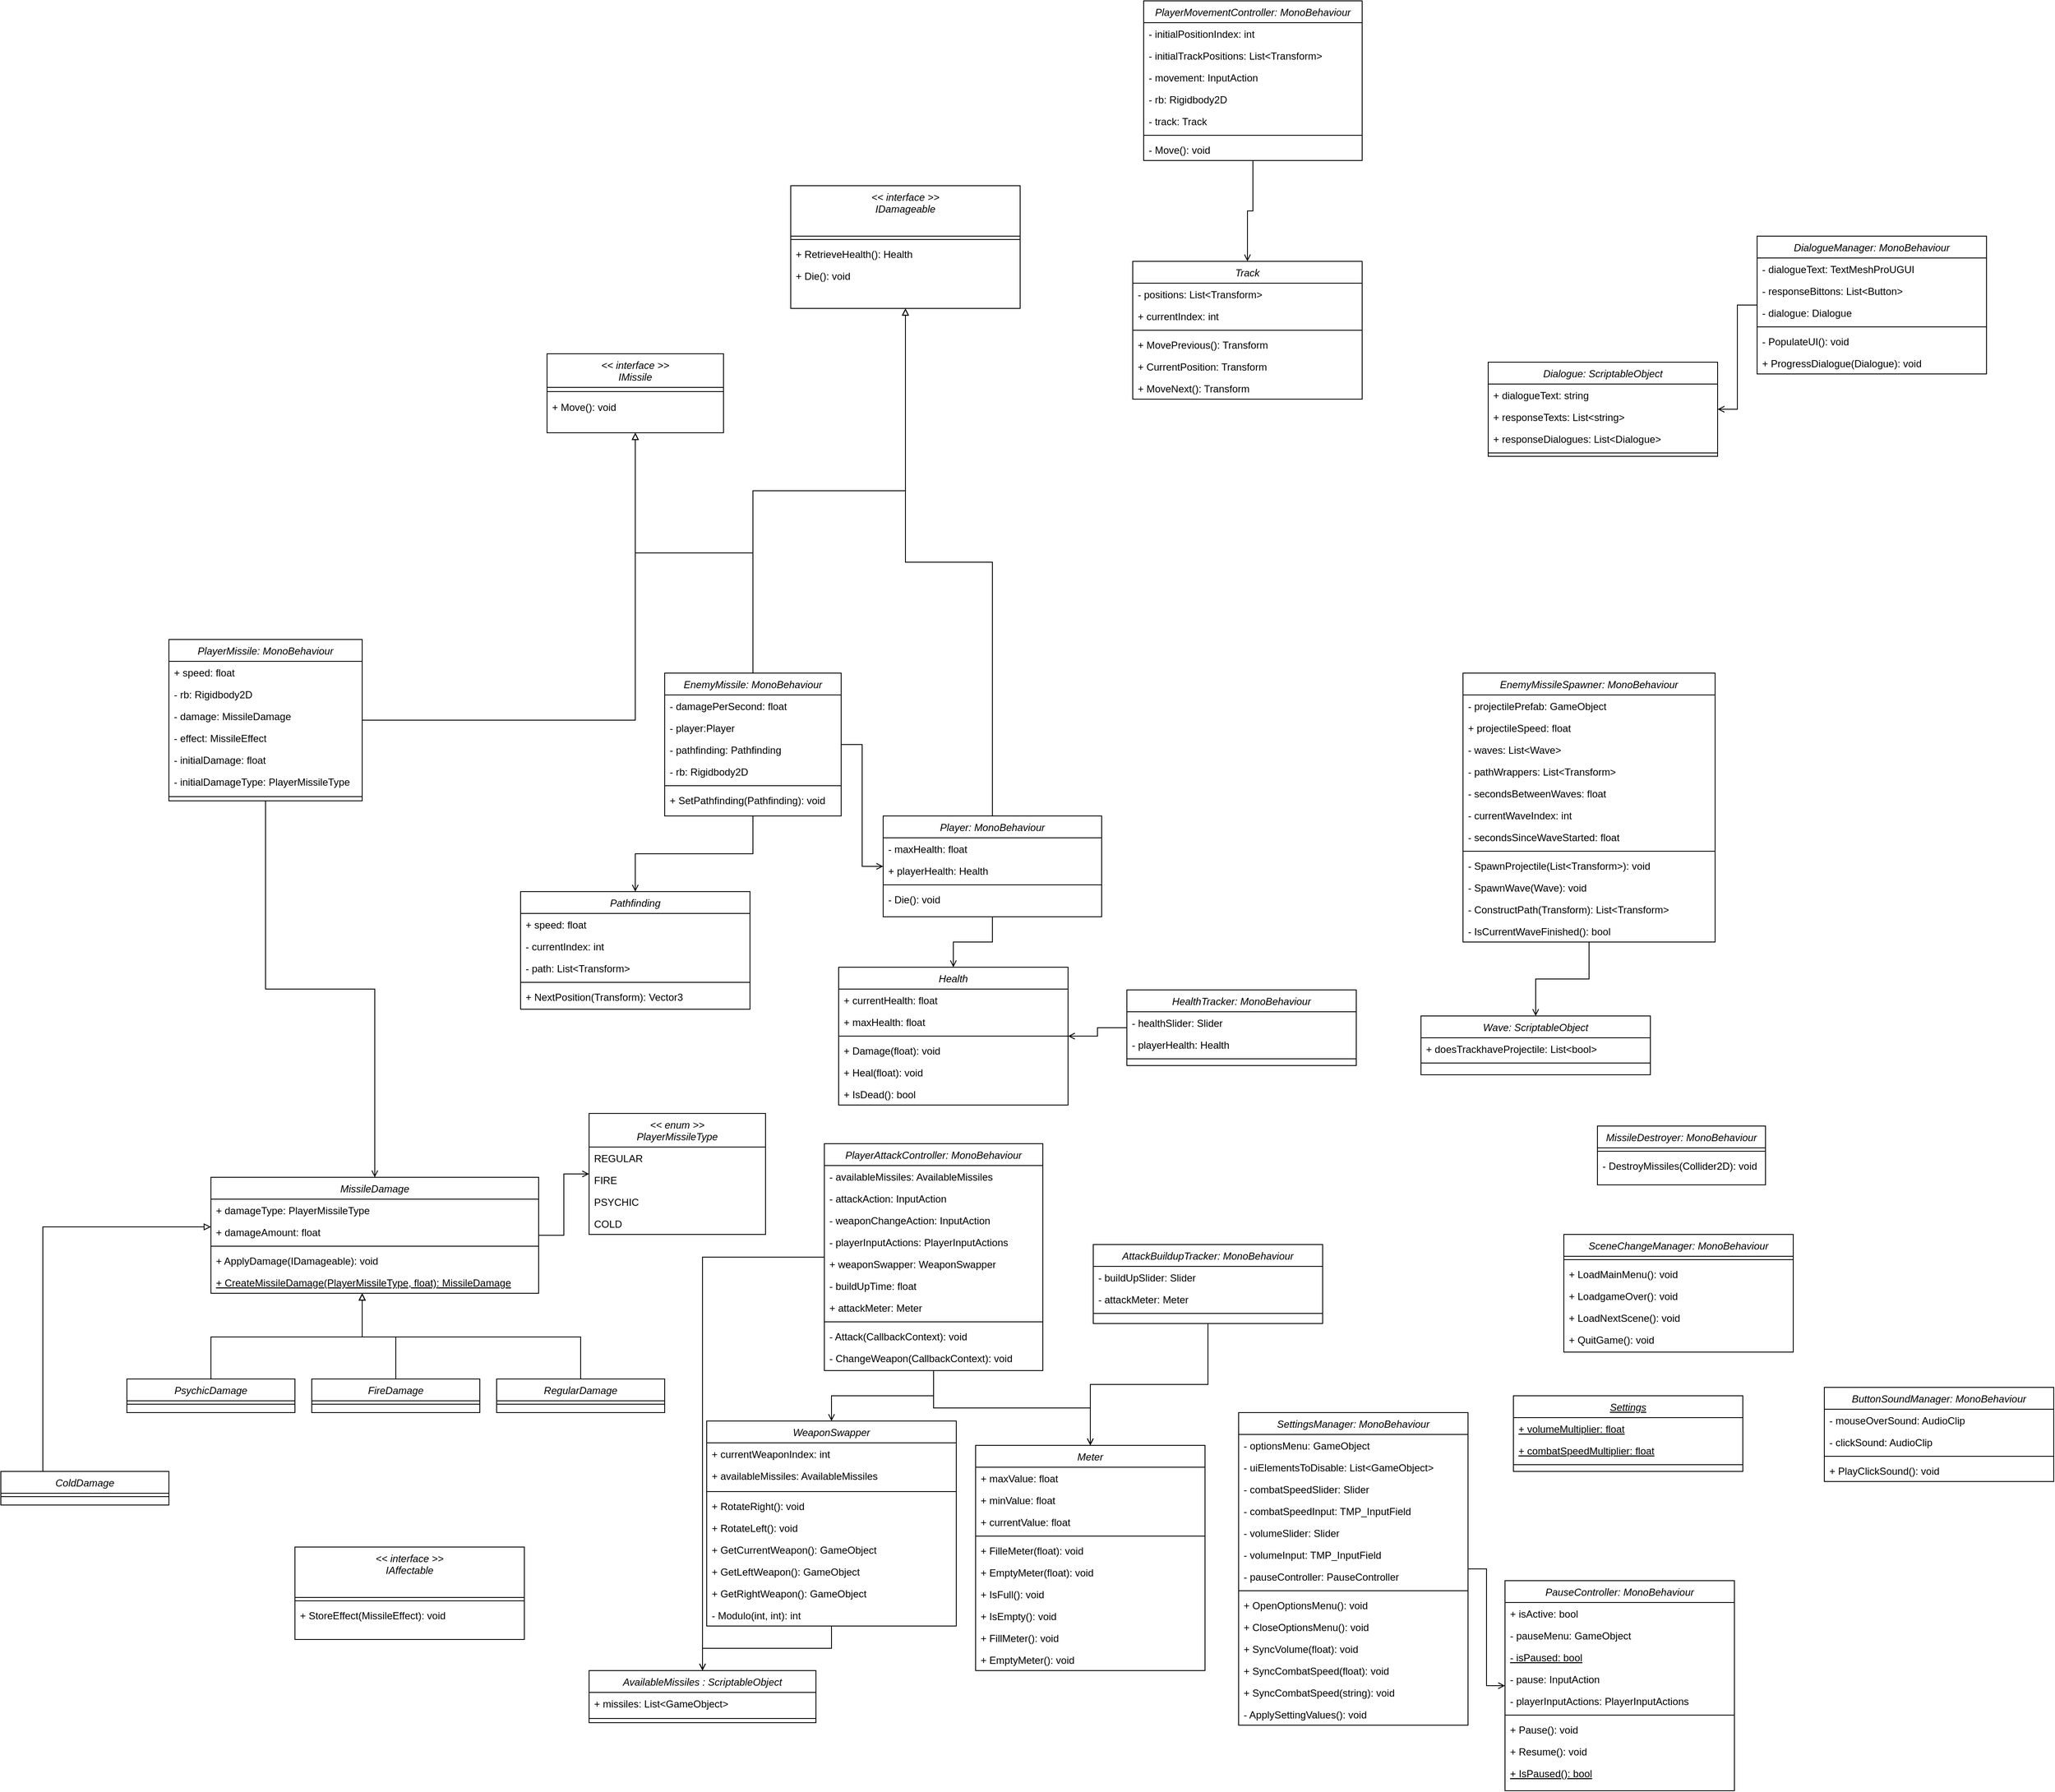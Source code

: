 <mxfile version="15.7.3" type="device"><diagram id="C5RBs43oDa-KdzZeNtuy" name="Page-1"><mxGraphModel dx="5806" dy="3733" grid="1" gridSize="10" guides="1" tooltips="1" connect="1" arrows="1" fold="1" page="1" pageScale="1" pageWidth="827" pageHeight="1169" math="0" shadow="0"><root><mxCell id="WIyWlLk6GJQsqaUBKTNV-0"/><mxCell id="WIyWlLk6GJQsqaUBKTNV-1" parent="WIyWlLk6GJQsqaUBKTNV-0"/><mxCell id="mwLR3BGFWFLmt9JlnXsj-122" style="edgeStyle=orthogonalEdgeStyle;rounded=0;orthogonalLoop=1;jettySize=auto;html=1;endArrow=open;endFill=0;" parent="WIyWlLk6GJQsqaUBKTNV-1" source="zkfFHV4jXpPFQw0GAbJ--0" target="mwLR3BGFWFLmt9JlnXsj-75" edge="1"><mxGeometry relative="1" as="geometry"/></mxCell><mxCell id="UcCeVJEEOWae40y-bNl2-15" style="edgeStyle=orthogonalEdgeStyle;rounded=0;orthogonalLoop=1;jettySize=auto;html=1;endArrow=block;endFill=0;" parent="WIyWlLk6GJQsqaUBKTNV-1" source="zkfFHV4jXpPFQw0GAbJ--0" target="mwLR3BGFWFLmt9JlnXsj-97" edge="1"><mxGeometry relative="1" as="geometry"/></mxCell><mxCell id="zkfFHV4jXpPFQw0GAbJ--0" value="Player: MonoBehaviour" style="swimlane;fontStyle=2;align=center;verticalAlign=top;childLayout=stackLayout;horizontal=1;startSize=26;horizontalStack=0;resizeParent=1;resizeLast=0;collapsible=1;marginBottom=0;rounded=0;shadow=0;strokeWidth=1;" parent="WIyWlLk6GJQsqaUBKTNV-1" vertex="1"><mxGeometry x="-590" y="-70" width="260" height="120" as="geometry"><mxRectangle x="230" y="140" width="160" height="26" as="alternateBounds"/></mxGeometry></mxCell><mxCell id="zkfFHV4jXpPFQw0GAbJ--1" value="- maxHealth: float" style="text;align=left;verticalAlign=top;spacingLeft=4;spacingRight=4;overflow=hidden;rotatable=0;points=[[0,0.5],[1,0.5]];portConstraint=eastwest;" parent="zkfFHV4jXpPFQw0GAbJ--0" vertex="1"><mxGeometry y="26" width="260" height="26" as="geometry"/></mxCell><mxCell id="09SPajgnUvl2tXef-0cf-7" value="+ playerHealth: Health" style="text;align=left;verticalAlign=top;spacingLeft=4;spacingRight=4;overflow=hidden;rotatable=0;points=[[0,0.5],[1,0.5]];portConstraint=eastwest;rounded=0;shadow=0;html=0;" parent="zkfFHV4jXpPFQw0GAbJ--0" vertex="1"><mxGeometry y="52" width="260" height="26" as="geometry"/></mxCell><mxCell id="zkfFHV4jXpPFQw0GAbJ--4" value="" style="line;html=1;strokeWidth=1;align=left;verticalAlign=middle;spacingTop=-1;spacingLeft=3;spacingRight=3;rotatable=0;labelPosition=right;points=[];portConstraint=eastwest;" parent="zkfFHV4jXpPFQw0GAbJ--0" vertex="1"><mxGeometry y="78" width="260" height="8" as="geometry"/></mxCell><mxCell id="zkfFHV4jXpPFQw0GAbJ--5" value="- Die(): void" style="text;align=left;verticalAlign=top;spacingLeft=4;spacingRight=4;overflow=hidden;rotatable=0;points=[[0,0.5],[1,0.5]];portConstraint=eastwest;" parent="zkfFHV4jXpPFQw0GAbJ--0" vertex="1"><mxGeometry y="86" width="260" height="26" as="geometry"/></mxCell><mxCell id="09SPajgnUvl2tXef-0cf-57" style="edgeStyle=orthogonalEdgeStyle;rounded=0;orthogonalLoop=1;jettySize=auto;html=1;endArrow=block;endFill=0;" parent="WIyWlLk6GJQsqaUBKTNV-1" source="09SPajgnUvl2tXef-0cf-0" target="09SPajgnUvl2tXef-0cf-49" edge="1"><mxGeometry relative="1" as="geometry"/></mxCell><mxCell id="mwLR3BGFWFLmt9JlnXsj-127" style="edgeStyle=orthogonalEdgeStyle;rounded=0;orthogonalLoop=1;jettySize=auto;html=1;endArrow=open;endFill=0;" parent="WIyWlLk6GJQsqaUBKTNV-1" source="09SPajgnUvl2tXef-0cf-0" target="zkfFHV4jXpPFQw0GAbJ--0" edge="1"><mxGeometry relative="1" as="geometry"/></mxCell><mxCell id="mwLR3BGFWFLmt9JlnXsj-128" style="edgeStyle=orthogonalEdgeStyle;rounded=0;orthogonalLoop=1;jettySize=auto;html=1;endArrow=open;endFill=0;" parent="WIyWlLk6GJQsqaUBKTNV-1" source="09SPajgnUvl2tXef-0cf-0" target="09SPajgnUvl2tXef-0cf-64" edge="1"><mxGeometry relative="1" as="geometry"/></mxCell><mxCell id="UcCeVJEEOWae40y-bNl2-16" style="edgeStyle=orthogonalEdgeStyle;rounded=0;orthogonalLoop=1;jettySize=auto;html=1;endArrow=block;endFill=0;" parent="WIyWlLk6GJQsqaUBKTNV-1" source="09SPajgnUvl2tXef-0cf-0" target="mwLR3BGFWFLmt9JlnXsj-97" edge="1"><mxGeometry relative="1" as="geometry"/></mxCell><mxCell id="09SPajgnUvl2tXef-0cf-0" value="EnemyMissile: MonoBehaviour" style="swimlane;fontStyle=2;align=center;verticalAlign=top;childLayout=stackLayout;horizontal=1;startSize=26;horizontalStack=0;resizeParent=1;resizeLast=0;collapsible=1;marginBottom=0;rounded=0;shadow=0;strokeWidth=1;" parent="WIyWlLk6GJQsqaUBKTNV-1" vertex="1"><mxGeometry x="-850" y="-240" width="210" height="170" as="geometry"><mxRectangle x="230" y="140" width="160" height="26" as="alternateBounds"/></mxGeometry></mxCell><mxCell id="09SPajgnUvl2tXef-0cf-1" value="- damagePerSecond: float" style="text;align=left;verticalAlign=top;spacingLeft=4;spacingRight=4;overflow=hidden;rotatable=0;points=[[0,0.5],[1,0.5]];portConstraint=eastwest;" parent="09SPajgnUvl2tXef-0cf-0" vertex="1"><mxGeometry y="26" width="210" height="26" as="geometry"/></mxCell><mxCell id="09SPajgnUvl2tXef-0cf-2" value="- player:Player" style="text;align=left;verticalAlign=top;spacingLeft=4;spacingRight=4;overflow=hidden;rotatable=0;points=[[0,0.5],[1,0.5]];portConstraint=eastwest;rounded=0;shadow=0;html=0;" parent="09SPajgnUvl2tXef-0cf-0" vertex="1"><mxGeometry y="52" width="210" height="26" as="geometry"/></mxCell><mxCell id="09SPajgnUvl2tXef-0cf-3" value="- pathfinding: Pathfinding" style="text;align=left;verticalAlign=top;spacingLeft=4;spacingRight=4;overflow=hidden;rotatable=0;points=[[0,0.5],[1,0.5]];portConstraint=eastwest;rounded=0;shadow=0;html=0;" parent="09SPajgnUvl2tXef-0cf-0" vertex="1"><mxGeometry y="78" width="210" height="26" as="geometry"/></mxCell><mxCell id="09SPajgnUvl2tXef-0cf-30" value="- rb: Rigidbody2D" style="text;align=left;verticalAlign=top;spacingLeft=4;spacingRight=4;overflow=hidden;rotatable=0;points=[[0,0.5],[1,0.5]];portConstraint=eastwest;rounded=0;shadow=0;html=0;" parent="09SPajgnUvl2tXef-0cf-0" vertex="1"><mxGeometry y="104" width="210" height="26" as="geometry"/></mxCell><mxCell id="09SPajgnUvl2tXef-0cf-4" value="" style="line;html=1;strokeWidth=1;align=left;verticalAlign=middle;spacingTop=-1;spacingLeft=3;spacingRight=3;rotatable=0;labelPosition=right;points=[];portConstraint=eastwest;" parent="09SPajgnUvl2tXef-0cf-0" vertex="1"><mxGeometry y="130" width="210" height="8" as="geometry"/></mxCell><mxCell id="09SPajgnUvl2tXef-0cf-5" value="+ SetPathfinding(Pathfinding): void" style="text;align=left;verticalAlign=top;spacingLeft=4;spacingRight=4;overflow=hidden;rotatable=0;points=[[0,0.5],[1,0.5]];portConstraint=eastwest;" parent="09SPajgnUvl2tXef-0cf-0" vertex="1"><mxGeometry y="138" width="210" height="26" as="geometry"/></mxCell><mxCell id="nvc8KScRY2jd3tbXKTJd-2" style="edgeStyle=orthogonalEdgeStyle;rounded=0;orthogonalLoop=1;jettySize=auto;html=1;endArrow=open;endFill=0;" parent="WIyWlLk6GJQsqaUBKTNV-1" source="09SPajgnUvl2tXef-0cf-10" target="09SPajgnUvl2tXef-0cf-79" edge="1"><mxGeometry relative="1" as="geometry"/></mxCell><mxCell id="09SPajgnUvl2tXef-0cf-10" value="MissileDamage" style="swimlane;fontStyle=2;align=center;verticalAlign=top;childLayout=stackLayout;horizontal=1;startSize=26;horizontalStack=0;resizeParent=1;resizeLast=0;collapsible=1;marginBottom=0;rounded=0;shadow=0;strokeWidth=1;" parent="WIyWlLk6GJQsqaUBKTNV-1" vertex="1"><mxGeometry x="-1390" y="360" width="390" height="138" as="geometry"><mxRectangle x="230" y="140" width="160" height="26" as="alternateBounds"/></mxGeometry></mxCell><mxCell id="09SPajgnUvl2tXef-0cf-11" value="+ damageType: PlayerMissileType" style="text;align=left;verticalAlign=top;spacingLeft=4;spacingRight=4;overflow=hidden;rotatable=0;points=[[0,0.5],[1,0.5]];portConstraint=eastwest;" parent="09SPajgnUvl2tXef-0cf-10" vertex="1"><mxGeometry y="26" width="390" height="26" as="geometry"/></mxCell><mxCell id="09SPajgnUvl2tXef-0cf-12" value="+ damageAmount: float" style="text;align=left;verticalAlign=top;spacingLeft=4;spacingRight=4;overflow=hidden;rotatable=0;points=[[0,0.5],[1,0.5]];portConstraint=eastwest;rounded=0;shadow=0;html=0;" parent="09SPajgnUvl2tXef-0cf-10" vertex="1"><mxGeometry y="52" width="390" height="26" as="geometry"/></mxCell><mxCell id="09SPajgnUvl2tXef-0cf-14" value="" style="line;html=1;strokeWidth=1;align=left;verticalAlign=middle;spacingTop=-1;spacingLeft=3;spacingRight=3;rotatable=0;labelPosition=right;points=[];portConstraint=eastwest;" parent="09SPajgnUvl2tXef-0cf-10" vertex="1"><mxGeometry y="78" width="390" height="8" as="geometry"/></mxCell><mxCell id="09SPajgnUvl2tXef-0cf-16" value="+ ApplyDamage(IDamageable): void" style="text;align=left;verticalAlign=top;spacingLeft=4;spacingRight=4;overflow=hidden;rotatable=0;points=[[0,0.5],[1,0.5]];portConstraint=eastwest;" parent="09SPajgnUvl2tXef-0cf-10" vertex="1"><mxGeometry y="86" width="390" height="26" as="geometry"/></mxCell><mxCell id="MeYsQtnaGJVccW8hYLPh-0" value="+ CreateMissileDamage(PlayerMissileType, float): MissileDamage" style="text;align=left;verticalAlign=top;spacingLeft=4;spacingRight=4;overflow=hidden;rotatable=0;points=[[0,0.5],[1,0.5]];portConstraint=eastwest;fontStyle=4" vertex="1" parent="09SPajgnUvl2tXef-0cf-10"><mxGeometry y="112" width="390" height="26" as="geometry"/></mxCell><mxCell id="09SPajgnUvl2tXef-0cf-23" style="edgeStyle=orthogonalEdgeStyle;rounded=0;orthogonalLoop=1;jettySize=auto;html=1;endArrow=block;endFill=0;" parent="WIyWlLk6GJQsqaUBKTNV-1" source="09SPajgnUvl2tXef-0cf-17" target="09SPajgnUvl2tXef-0cf-10" edge="1"><mxGeometry relative="1" as="geometry"><Array as="points"><mxPoint x="-1590" y="419"/></Array></mxGeometry></mxCell><mxCell id="09SPajgnUvl2tXef-0cf-17" value="ColdDamage" style="swimlane;fontStyle=2;align=center;verticalAlign=top;childLayout=stackLayout;horizontal=1;startSize=26;horizontalStack=0;resizeParent=1;resizeLast=0;collapsible=1;marginBottom=0;rounded=0;shadow=0;strokeWidth=1;" parent="WIyWlLk6GJQsqaUBKTNV-1" vertex="1"><mxGeometry x="-1640" y="710" width="200" height="40" as="geometry"><mxRectangle x="230" y="140" width="160" height="26" as="alternateBounds"/></mxGeometry></mxCell><mxCell id="09SPajgnUvl2tXef-0cf-20" value="" style="line;html=1;strokeWidth=1;align=left;verticalAlign=middle;spacingTop=-1;spacingLeft=3;spacingRight=3;rotatable=0;labelPosition=right;points=[];portConstraint=eastwest;" parent="09SPajgnUvl2tXef-0cf-17" vertex="1"><mxGeometry y="26" width="200" height="8" as="geometry"/></mxCell><mxCell id="mwLR3BGFWFLmt9JlnXsj-133" style="edgeStyle=orthogonalEdgeStyle;rounded=0;orthogonalLoop=1;jettySize=auto;html=1;endArrow=open;endFill=0;" parent="WIyWlLk6GJQsqaUBKTNV-1" source="09SPajgnUvl2tXef-0cf-32" target="09SPajgnUvl2tXef-0cf-100" edge="1"><mxGeometry relative="1" as="geometry"/></mxCell><mxCell id="09SPajgnUvl2tXef-0cf-32" value="EnemyMissileSpawner: MonoBehaviour" style="swimlane;fontStyle=2;align=center;verticalAlign=top;childLayout=stackLayout;horizontal=1;startSize=26;horizontalStack=0;resizeParent=1;resizeLast=0;collapsible=1;marginBottom=0;rounded=0;shadow=0;strokeWidth=1;" parent="WIyWlLk6GJQsqaUBKTNV-1" vertex="1"><mxGeometry x="100" y="-240" width="300" height="320" as="geometry"><mxRectangle x="230" y="140" width="160" height="26" as="alternateBounds"/></mxGeometry></mxCell><mxCell id="09SPajgnUvl2tXef-0cf-33" value="- projectilePrefab: GameObject" style="text;align=left;verticalAlign=top;spacingLeft=4;spacingRight=4;overflow=hidden;rotatable=0;points=[[0,0.5],[1,0.5]];portConstraint=eastwest;" parent="09SPajgnUvl2tXef-0cf-32" vertex="1"><mxGeometry y="26" width="300" height="26" as="geometry"/></mxCell><mxCell id="09SPajgnUvl2tXef-0cf-34" value="+ projectileSpeed: float" style="text;align=left;verticalAlign=top;spacingLeft=4;spacingRight=4;overflow=hidden;rotatable=0;points=[[0,0.5],[1,0.5]];portConstraint=eastwest;rounded=0;shadow=0;html=0;" parent="09SPajgnUvl2tXef-0cf-32" vertex="1"><mxGeometry y="52" width="300" height="26" as="geometry"/></mxCell><mxCell id="09SPajgnUvl2tXef-0cf-35" value="- waves: List&lt;Wave&gt;" style="text;align=left;verticalAlign=top;spacingLeft=4;spacingRight=4;overflow=hidden;rotatable=0;points=[[0,0.5],[1,0.5]];portConstraint=eastwest;rounded=0;shadow=0;html=0;" parent="09SPajgnUvl2tXef-0cf-32" vertex="1"><mxGeometry y="78" width="300" height="26" as="geometry"/></mxCell><mxCell id="09SPajgnUvl2tXef-0cf-36" value="- pathWrappers: List&lt;Transform&gt;" style="text;align=left;verticalAlign=top;spacingLeft=4;spacingRight=4;overflow=hidden;rotatable=0;points=[[0,0.5],[1,0.5]];portConstraint=eastwest;rounded=0;shadow=0;html=0;" parent="09SPajgnUvl2tXef-0cf-32" vertex="1"><mxGeometry y="104" width="300" height="26" as="geometry"/></mxCell><mxCell id="09SPajgnUvl2tXef-0cf-40" value="- secondsBetweenWaves: float" style="text;align=left;verticalAlign=top;spacingLeft=4;spacingRight=4;overflow=hidden;rotatable=0;points=[[0,0.5],[1,0.5]];portConstraint=eastwest;rounded=0;shadow=0;html=0;" parent="09SPajgnUvl2tXef-0cf-32" vertex="1"><mxGeometry y="130" width="300" height="26" as="geometry"/></mxCell><mxCell id="09SPajgnUvl2tXef-0cf-42" value="- currentWaveIndex: int" style="text;align=left;verticalAlign=top;spacingLeft=4;spacingRight=4;overflow=hidden;rotatable=0;points=[[0,0.5],[1,0.5]];portConstraint=eastwest;rounded=0;shadow=0;html=0;" parent="09SPajgnUvl2tXef-0cf-32" vertex="1"><mxGeometry y="156" width="300" height="26" as="geometry"/></mxCell><mxCell id="09SPajgnUvl2tXef-0cf-41" value="- secondsSinceWaveStarted: float" style="text;align=left;verticalAlign=top;spacingLeft=4;spacingRight=4;overflow=hidden;rotatable=0;points=[[0,0.5],[1,0.5]];portConstraint=eastwest;rounded=0;shadow=0;html=0;" parent="09SPajgnUvl2tXef-0cf-32" vertex="1"><mxGeometry y="182" width="300" height="26" as="geometry"/></mxCell><mxCell id="09SPajgnUvl2tXef-0cf-37" value="" style="line;html=1;strokeWidth=1;align=left;verticalAlign=middle;spacingTop=-1;spacingLeft=3;spacingRight=3;rotatable=0;labelPosition=right;points=[];portConstraint=eastwest;" parent="09SPajgnUvl2tXef-0cf-32" vertex="1"><mxGeometry y="208" width="300" height="8" as="geometry"/></mxCell><mxCell id="09SPajgnUvl2tXef-0cf-38" value="- SpawnProjectile(List&lt;Transform&gt;): void" style="text;align=left;verticalAlign=top;spacingLeft=4;spacingRight=4;overflow=hidden;rotatable=0;points=[[0,0.5],[1,0.5]];portConstraint=eastwest;" parent="09SPajgnUvl2tXef-0cf-32" vertex="1"><mxGeometry y="216" width="300" height="26" as="geometry"/></mxCell><mxCell id="09SPajgnUvl2tXef-0cf-43" value="- SpawnWave(Wave): void" style="text;align=left;verticalAlign=top;spacingLeft=4;spacingRight=4;overflow=hidden;rotatable=0;points=[[0,0.5],[1,0.5]];portConstraint=eastwest;" parent="09SPajgnUvl2tXef-0cf-32" vertex="1"><mxGeometry y="242" width="300" height="26" as="geometry"/></mxCell><mxCell id="09SPajgnUvl2tXef-0cf-39" value="- ConstructPath(Transform): List&lt;Transform&gt;" style="text;align=left;verticalAlign=top;spacingLeft=4;spacingRight=4;overflow=hidden;rotatable=0;points=[[0,0.5],[1,0.5]];portConstraint=eastwest;" parent="09SPajgnUvl2tXef-0cf-32" vertex="1"><mxGeometry y="268" width="300" height="26" as="geometry"/></mxCell><mxCell id="09SPajgnUvl2tXef-0cf-44" value="- IsCurrentWaveFinished(): bool" style="text;align=left;verticalAlign=top;spacingLeft=4;spacingRight=4;overflow=hidden;rotatable=0;points=[[0,0.5],[1,0.5]];portConstraint=eastwest;" parent="09SPajgnUvl2tXef-0cf-32" vertex="1"><mxGeometry y="294" width="300" height="26" as="geometry"/></mxCell><mxCell id="09SPajgnUvl2tXef-0cf-48" style="edgeStyle=orthogonalEdgeStyle;rounded=0;orthogonalLoop=1;jettySize=auto;html=1;endArrow=block;endFill=0;" parent="WIyWlLk6GJQsqaUBKTNV-1" source="09SPajgnUvl2tXef-0cf-46" target="09SPajgnUvl2tXef-0cf-10" edge="1"><mxGeometry relative="1" as="geometry"><Array as="points"><mxPoint x="-1170" y="550"/><mxPoint x="-1210" y="550"/></Array></mxGeometry></mxCell><mxCell id="09SPajgnUvl2tXef-0cf-46" value="FireDamage" style="swimlane;fontStyle=2;align=center;verticalAlign=top;childLayout=stackLayout;horizontal=1;startSize=26;horizontalStack=0;resizeParent=1;resizeLast=0;collapsible=1;marginBottom=0;rounded=0;shadow=0;strokeWidth=1;" parent="WIyWlLk6GJQsqaUBKTNV-1" vertex="1"><mxGeometry x="-1270" y="600" width="200" height="40" as="geometry"><mxRectangle x="230" y="140" width="160" height="26" as="alternateBounds"/></mxGeometry></mxCell><mxCell id="09SPajgnUvl2tXef-0cf-47" value="" style="line;html=1;strokeWidth=1;align=left;verticalAlign=middle;spacingTop=-1;spacingLeft=3;spacingRight=3;rotatable=0;labelPosition=right;points=[];portConstraint=eastwest;" parent="09SPajgnUvl2tXef-0cf-46" vertex="1"><mxGeometry y="26" width="200" height="8" as="geometry"/></mxCell><mxCell id="09SPajgnUvl2tXef-0cf-49" value="&lt;&lt; interface &gt;&gt;&#10;IMissile" style="swimlane;fontStyle=2;align=center;verticalAlign=top;childLayout=stackLayout;horizontal=1;startSize=40;horizontalStack=0;resizeParent=1;resizeLast=0;collapsible=1;marginBottom=0;rounded=0;shadow=0;strokeWidth=1;" parent="WIyWlLk6GJQsqaUBKTNV-1" vertex="1"><mxGeometry x="-990" y="-620" width="210" height="94" as="geometry"><mxRectangle x="230" y="140" width="160" height="26" as="alternateBounds"/></mxGeometry></mxCell><mxCell id="09SPajgnUvl2tXef-0cf-54" value="" style="line;html=1;strokeWidth=1;align=left;verticalAlign=middle;spacingTop=-1;spacingLeft=3;spacingRight=3;rotatable=0;labelPosition=right;points=[];portConstraint=eastwest;" parent="09SPajgnUvl2tXef-0cf-49" vertex="1"><mxGeometry y="40" width="210" height="10" as="geometry"/></mxCell><mxCell id="09SPajgnUvl2tXef-0cf-55" value="+ Move(): void" style="text;align=left;verticalAlign=top;spacingLeft=4;spacingRight=4;overflow=hidden;rotatable=0;points=[[0,0.5],[1,0.5]];portConstraint=eastwest;" parent="09SPajgnUvl2tXef-0cf-49" vertex="1"><mxGeometry y="50" width="210" height="26" as="geometry"/></mxCell><mxCell id="09SPajgnUvl2tXef-0cf-58" value="MissileDestroyer: MonoBehaviour" style="swimlane;fontStyle=2;align=center;verticalAlign=top;childLayout=stackLayout;horizontal=1;startSize=26;horizontalStack=0;resizeParent=1;resizeLast=0;collapsible=1;marginBottom=0;rounded=0;shadow=0;strokeWidth=1;" parent="WIyWlLk6GJQsqaUBKTNV-1" vertex="1"><mxGeometry x="260" y="299" width="200" height="70" as="geometry"><mxRectangle x="230" y="140" width="160" height="26" as="alternateBounds"/></mxGeometry></mxCell><mxCell id="09SPajgnUvl2tXef-0cf-61" value="" style="line;html=1;strokeWidth=1;align=left;verticalAlign=middle;spacingTop=-1;spacingLeft=3;spacingRight=3;rotatable=0;labelPosition=right;points=[];portConstraint=eastwest;" parent="09SPajgnUvl2tXef-0cf-58" vertex="1"><mxGeometry y="26" width="200" height="8" as="geometry"/></mxCell><mxCell id="09SPajgnUvl2tXef-0cf-62" value="- DestroyMissiles(Collider2D): void" style="text;align=left;verticalAlign=top;spacingLeft=4;spacingRight=4;overflow=hidden;rotatable=0;points=[[0,0.5],[1,0.5]];portConstraint=eastwest;" parent="09SPajgnUvl2tXef-0cf-58" vertex="1"><mxGeometry y="34" width="200" height="26" as="geometry"/></mxCell><mxCell id="09SPajgnUvl2tXef-0cf-64" value="Pathfinding" style="swimlane;fontStyle=2;align=center;verticalAlign=top;childLayout=stackLayout;horizontal=1;startSize=26;horizontalStack=0;resizeParent=1;resizeLast=0;collapsible=1;marginBottom=0;rounded=0;shadow=0;strokeWidth=1;" parent="WIyWlLk6GJQsqaUBKTNV-1" vertex="1"><mxGeometry x="-1021.5" y="20" width="273" height="140" as="geometry"><mxRectangle x="230" y="140" width="160" height="26" as="alternateBounds"/></mxGeometry></mxCell><mxCell id="09SPajgnUvl2tXef-0cf-65" value="+ speed: float" style="text;align=left;verticalAlign=top;spacingLeft=4;spacingRight=4;overflow=hidden;rotatable=0;points=[[0,0.5],[1,0.5]];portConstraint=eastwest;" parent="09SPajgnUvl2tXef-0cf-64" vertex="1"><mxGeometry y="26" width="273" height="26" as="geometry"/></mxCell><mxCell id="09SPajgnUvl2tXef-0cf-66" value="- currentIndex: int" style="text;align=left;verticalAlign=top;spacingLeft=4;spacingRight=4;overflow=hidden;rotatable=0;points=[[0,0.5],[1,0.5]];portConstraint=eastwest;rounded=0;shadow=0;html=0;" parent="09SPajgnUvl2tXef-0cf-64" vertex="1"><mxGeometry y="52" width="273" height="26" as="geometry"/></mxCell><mxCell id="09SPajgnUvl2tXef-0cf-70" value="- path: List&lt;Transform&gt;" style="text;align=left;verticalAlign=top;spacingLeft=4;spacingRight=4;overflow=hidden;rotatable=0;points=[[0,0.5],[1,0.5]];portConstraint=eastwest;rounded=0;shadow=0;html=0;" parent="09SPajgnUvl2tXef-0cf-64" vertex="1"><mxGeometry y="78" width="273" height="26" as="geometry"/></mxCell><mxCell id="09SPajgnUvl2tXef-0cf-67" value="" style="line;html=1;strokeWidth=1;align=left;verticalAlign=middle;spacingTop=-1;spacingLeft=3;spacingRight=3;rotatable=0;labelPosition=right;points=[];portConstraint=eastwest;" parent="09SPajgnUvl2tXef-0cf-64" vertex="1"><mxGeometry y="104" width="273" height="8" as="geometry"/></mxCell><mxCell id="09SPajgnUvl2tXef-0cf-68" value="+ NextPosition(Transform): Vector3" style="text;align=left;verticalAlign=top;spacingLeft=4;spacingRight=4;overflow=hidden;rotatable=0;points=[[0,0.5],[1,0.5]];portConstraint=eastwest;" parent="09SPajgnUvl2tXef-0cf-64" vertex="1"><mxGeometry y="112" width="273" height="26" as="geometry"/></mxCell><mxCell id="09SPajgnUvl2tXef-0cf-78" style="edgeStyle=orthogonalEdgeStyle;rounded=0;orthogonalLoop=1;jettySize=auto;html=1;endArrow=block;endFill=0;" parent="WIyWlLk6GJQsqaUBKTNV-1" source="09SPajgnUvl2tXef-0cf-71" target="09SPajgnUvl2tXef-0cf-49" edge="1"><mxGeometry relative="1" as="geometry"/></mxCell><mxCell id="UcCeVJEEOWae40y-bNl2-8" style="edgeStyle=orthogonalEdgeStyle;rounded=0;orthogonalLoop=1;jettySize=auto;html=1;endArrow=open;endFill=0;" parent="WIyWlLk6GJQsqaUBKTNV-1" source="09SPajgnUvl2tXef-0cf-71" target="09SPajgnUvl2tXef-0cf-10" edge="1"><mxGeometry relative="1" as="geometry"/></mxCell><mxCell id="09SPajgnUvl2tXef-0cf-71" value="PlayerMissile: MonoBehaviour" style="swimlane;fontStyle=2;align=center;verticalAlign=top;childLayout=stackLayout;horizontal=1;startSize=26;horizontalStack=0;resizeParent=1;resizeLast=0;collapsible=1;marginBottom=0;rounded=0;shadow=0;strokeWidth=1;" parent="WIyWlLk6GJQsqaUBKTNV-1" vertex="1"><mxGeometry x="-1440" y="-280" width="230" height="192" as="geometry"><mxRectangle x="230" y="140" width="160" height="26" as="alternateBounds"/></mxGeometry></mxCell><mxCell id="09SPajgnUvl2tXef-0cf-72" value="+ speed: float" style="text;align=left;verticalAlign=top;spacingLeft=4;spacingRight=4;overflow=hidden;rotatable=0;points=[[0,0.5],[1,0.5]];portConstraint=eastwest;" parent="09SPajgnUvl2tXef-0cf-71" vertex="1"><mxGeometry y="26" width="230" height="26" as="geometry"/></mxCell><mxCell id="09SPajgnUvl2tXef-0cf-73" value="- rb: Rigidbody2D" style="text;align=left;verticalAlign=top;spacingLeft=4;spacingRight=4;overflow=hidden;rotatable=0;points=[[0,0.5],[1,0.5]];portConstraint=eastwest;rounded=0;shadow=0;html=0;" parent="09SPajgnUvl2tXef-0cf-71" vertex="1"><mxGeometry y="52" width="230" height="26" as="geometry"/></mxCell><mxCell id="UcCeVJEEOWae40y-bNl2-2" value="- damage: MissileDamage" style="text;align=left;verticalAlign=top;spacingLeft=4;spacingRight=4;overflow=hidden;rotatable=0;points=[[0,0.5],[1,0.5]];portConstraint=eastwest;" parent="09SPajgnUvl2tXef-0cf-71" vertex="1"><mxGeometry y="78" width="230" height="26" as="geometry"/></mxCell><mxCell id="UcCeVJEEOWae40y-bNl2-0" value="- effect: MissileEffect" style="text;align=left;verticalAlign=top;spacingLeft=4;spacingRight=4;overflow=hidden;rotatable=0;points=[[0,0.5],[1,0.5]];portConstraint=eastwest;" parent="09SPajgnUvl2tXef-0cf-71" vertex="1"><mxGeometry y="104" width="230" height="26" as="geometry"/></mxCell><mxCell id="MeYsQtnaGJVccW8hYLPh-2" value="- initialDamage: float" style="text;align=left;verticalAlign=top;spacingLeft=4;spacingRight=4;overflow=hidden;rotatable=0;points=[[0,0.5],[1,0.5]];portConstraint=eastwest;" vertex="1" parent="09SPajgnUvl2tXef-0cf-71"><mxGeometry y="130" width="230" height="26" as="geometry"/></mxCell><mxCell id="MeYsQtnaGJVccW8hYLPh-3" value="- initialDamageType: PlayerMissileType" style="text;align=left;verticalAlign=top;spacingLeft=4;spacingRight=4;overflow=hidden;rotatable=0;points=[[0,0.5],[1,0.5]];portConstraint=eastwest;" vertex="1" parent="09SPajgnUvl2tXef-0cf-71"><mxGeometry y="156" width="230" height="26" as="geometry"/></mxCell><mxCell id="09SPajgnUvl2tXef-0cf-76" value="" style="line;html=1;strokeWidth=1;align=left;verticalAlign=middle;spacingTop=-1;spacingLeft=3;spacingRight=3;rotatable=0;labelPosition=right;points=[];portConstraint=eastwest;" parent="09SPajgnUvl2tXef-0cf-71" vertex="1"><mxGeometry y="182" width="230" height="10" as="geometry"/></mxCell><mxCell id="09SPajgnUvl2tXef-0cf-79" value="&lt;&lt; enum &gt;&gt;&#10;PlayerMissileType" style="swimlane;fontStyle=2;align=center;verticalAlign=top;childLayout=stackLayout;horizontal=1;startSize=40;horizontalStack=0;resizeParent=1;resizeLast=0;collapsible=1;marginBottom=0;rounded=0;shadow=0;strokeWidth=1;" parent="WIyWlLk6GJQsqaUBKTNV-1" vertex="1"><mxGeometry x="-940" y="284" width="210" height="144" as="geometry"><mxRectangle x="230" y="140" width="160" height="26" as="alternateBounds"/></mxGeometry></mxCell><mxCell id="mwLR3BGFWFLmt9JlnXsj-115" value="REGULAR" style="text;align=left;verticalAlign=top;spacingLeft=4;spacingRight=4;overflow=hidden;rotatable=0;points=[[0,0.5],[1,0.5]];portConstraint=eastwest;" parent="09SPajgnUvl2tXef-0cf-79" vertex="1"><mxGeometry y="40" width="210" height="26" as="geometry"/></mxCell><mxCell id="mwLR3BGFWFLmt9JlnXsj-116" value="FIRE" style="text;align=left;verticalAlign=top;spacingLeft=4;spacingRight=4;overflow=hidden;rotatable=0;points=[[0,0.5],[1,0.5]];portConstraint=eastwest;" parent="09SPajgnUvl2tXef-0cf-79" vertex="1"><mxGeometry y="66" width="210" height="26" as="geometry"/></mxCell><mxCell id="mwLR3BGFWFLmt9JlnXsj-117" value="PSYCHIC" style="text;align=left;verticalAlign=top;spacingLeft=4;spacingRight=4;overflow=hidden;rotatable=0;points=[[0,0.5],[1,0.5]];portConstraint=eastwest;" parent="09SPajgnUvl2tXef-0cf-79" vertex="1"><mxGeometry y="92" width="210" height="26" as="geometry"/></mxCell><mxCell id="mwLR3BGFWFLmt9JlnXsj-118" value="COLD" style="text;align=left;verticalAlign=top;spacingLeft=4;spacingRight=4;overflow=hidden;rotatable=0;points=[[0,0.5],[1,0.5]];portConstraint=eastwest;" parent="09SPajgnUvl2tXef-0cf-79" vertex="1"><mxGeometry y="118" width="210" height="26" as="geometry"/></mxCell><mxCell id="09SPajgnUvl2tXef-0cf-88" style="edgeStyle=orthogonalEdgeStyle;rounded=0;orthogonalLoop=1;jettySize=auto;html=1;endArrow=block;endFill=0;" parent="WIyWlLk6GJQsqaUBKTNV-1" source="09SPajgnUvl2tXef-0cf-86" target="09SPajgnUvl2tXef-0cf-10" edge="1"><mxGeometry relative="1" as="geometry"><Array as="points"><mxPoint x="-1390" y="550"/><mxPoint x="-1210" y="550"/></Array></mxGeometry></mxCell><mxCell id="09SPajgnUvl2tXef-0cf-86" value="PsychicDamage" style="swimlane;fontStyle=2;align=center;verticalAlign=top;childLayout=stackLayout;horizontal=1;startSize=26;horizontalStack=0;resizeParent=1;resizeLast=0;collapsible=1;marginBottom=0;rounded=0;shadow=0;strokeWidth=1;" parent="WIyWlLk6GJQsqaUBKTNV-1" vertex="1"><mxGeometry x="-1490" y="600" width="200" height="40" as="geometry"><mxRectangle x="230" y="140" width="160" height="26" as="alternateBounds"/></mxGeometry></mxCell><mxCell id="09SPajgnUvl2tXef-0cf-87" value="" style="line;html=1;strokeWidth=1;align=left;verticalAlign=middle;spacingTop=-1;spacingLeft=3;spacingRight=3;rotatable=0;labelPosition=right;points=[];portConstraint=eastwest;" parent="09SPajgnUvl2tXef-0cf-86" vertex="1"><mxGeometry y="26" width="200" height="8" as="geometry"/></mxCell><mxCell id="09SPajgnUvl2tXef-0cf-91" style="edgeStyle=orthogonalEdgeStyle;rounded=0;orthogonalLoop=1;jettySize=auto;html=1;endArrow=block;endFill=0;" parent="WIyWlLk6GJQsqaUBKTNV-1" source="09SPajgnUvl2tXef-0cf-89" target="09SPajgnUvl2tXef-0cf-10" edge="1"><mxGeometry relative="1" as="geometry"><Array as="points"><mxPoint x="-950" y="550"/><mxPoint x="-1210" y="550"/></Array></mxGeometry></mxCell><mxCell id="09SPajgnUvl2tXef-0cf-89" value="RegularDamage" style="swimlane;fontStyle=2;align=center;verticalAlign=top;childLayout=stackLayout;horizontal=1;startSize=26;horizontalStack=0;resizeParent=1;resizeLast=0;collapsible=1;marginBottom=0;rounded=0;shadow=0;strokeWidth=1;" parent="WIyWlLk6GJQsqaUBKTNV-1" vertex="1"><mxGeometry x="-1050" y="600" width="200" height="40" as="geometry"><mxRectangle x="230" y="140" width="160" height="26" as="alternateBounds"/></mxGeometry></mxCell><mxCell id="09SPajgnUvl2tXef-0cf-90" value="" style="line;html=1;strokeWidth=1;align=left;verticalAlign=middle;spacingTop=-1;spacingLeft=3;spacingRight=3;rotatable=0;labelPosition=right;points=[];portConstraint=eastwest;" parent="09SPajgnUvl2tXef-0cf-89" vertex="1"><mxGeometry y="26" width="200" height="8" as="geometry"/></mxCell><mxCell id="09SPajgnUvl2tXef-0cf-92" value="Track" style="swimlane;fontStyle=2;align=center;verticalAlign=top;childLayout=stackLayout;horizontal=1;startSize=26;horizontalStack=0;resizeParent=1;resizeLast=0;collapsible=1;marginBottom=0;rounded=0;shadow=0;strokeWidth=1;" parent="WIyWlLk6GJQsqaUBKTNV-1" vertex="1"><mxGeometry x="-293" y="-730" width="273" height="164" as="geometry"><mxRectangle x="230" y="140" width="160" height="26" as="alternateBounds"/></mxGeometry></mxCell><mxCell id="09SPajgnUvl2tXef-0cf-93" value="- positions: List&lt;Transform&gt;" style="text;align=left;verticalAlign=top;spacingLeft=4;spacingRight=4;overflow=hidden;rotatable=0;points=[[0,0.5],[1,0.5]];portConstraint=eastwest;" parent="09SPajgnUvl2tXef-0cf-92" vertex="1"><mxGeometry y="26" width="273" height="26" as="geometry"/></mxCell><mxCell id="09SPajgnUvl2tXef-0cf-94" value="+ currentIndex: int" style="text;align=left;verticalAlign=top;spacingLeft=4;spacingRight=4;overflow=hidden;rotatable=0;points=[[0,0.5],[1,0.5]];portConstraint=eastwest;rounded=0;shadow=0;html=0;" parent="09SPajgnUvl2tXef-0cf-92" vertex="1"><mxGeometry y="52" width="273" height="26" as="geometry"/></mxCell><mxCell id="09SPajgnUvl2tXef-0cf-96" value="" style="line;html=1;strokeWidth=1;align=left;verticalAlign=middle;spacingTop=-1;spacingLeft=3;spacingRight=3;rotatable=0;labelPosition=right;points=[];portConstraint=eastwest;" parent="09SPajgnUvl2tXef-0cf-92" vertex="1"><mxGeometry y="78" width="273" height="8" as="geometry"/></mxCell><mxCell id="09SPajgnUvl2tXef-0cf-97" value="+ MovePrevious(): Transform" style="text;align=left;verticalAlign=top;spacingLeft=4;spacingRight=4;overflow=hidden;rotatable=0;points=[[0,0.5],[1,0.5]];portConstraint=eastwest;" parent="09SPajgnUvl2tXef-0cf-92" vertex="1"><mxGeometry y="86" width="273" height="26" as="geometry"/></mxCell><mxCell id="09SPajgnUvl2tXef-0cf-99" value="+ CurrentPosition: Transform" style="text;align=left;verticalAlign=top;spacingLeft=4;spacingRight=4;overflow=hidden;rotatable=0;points=[[0,0.5],[1,0.5]];portConstraint=eastwest;" parent="09SPajgnUvl2tXef-0cf-92" vertex="1"><mxGeometry y="112" width="273" height="26" as="geometry"/></mxCell><mxCell id="09SPajgnUvl2tXef-0cf-98" value="+ MoveNext(): Transform" style="text;align=left;verticalAlign=top;spacingLeft=4;spacingRight=4;overflow=hidden;rotatable=0;points=[[0,0.5],[1,0.5]];portConstraint=eastwest;" parent="09SPajgnUvl2tXef-0cf-92" vertex="1"><mxGeometry y="138" width="273" height="26" as="geometry"/></mxCell><mxCell id="09SPajgnUvl2tXef-0cf-100" value="Wave: ScriptableObject" style="swimlane;fontStyle=2;align=center;verticalAlign=top;childLayout=stackLayout;horizontal=1;startSize=26;horizontalStack=0;resizeParent=1;resizeLast=0;collapsible=1;marginBottom=0;rounded=0;shadow=0;strokeWidth=1;" parent="WIyWlLk6GJQsqaUBKTNV-1" vertex="1"><mxGeometry x="50" y="168" width="273" height="70" as="geometry"><mxRectangle x="230" y="140" width="160" height="26" as="alternateBounds"/></mxGeometry></mxCell><mxCell id="09SPajgnUvl2tXef-0cf-101" value="+ doesTrackhaveProjectile: List&lt;bool&gt;" style="text;align=left;verticalAlign=top;spacingLeft=4;spacingRight=4;overflow=hidden;rotatable=0;points=[[0,0.5],[1,0.5]];portConstraint=eastwest;" parent="09SPajgnUvl2tXef-0cf-100" vertex="1"><mxGeometry y="26" width="273" height="26" as="geometry"/></mxCell><mxCell id="09SPajgnUvl2tXef-0cf-103" value="" style="line;html=1;strokeWidth=1;align=left;verticalAlign=middle;spacingTop=-1;spacingLeft=3;spacingRight=3;rotatable=0;labelPosition=right;points=[];portConstraint=eastwest;" parent="09SPajgnUvl2tXef-0cf-100" vertex="1"><mxGeometry y="52" width="273" height="8" as="geometry"/></mxCell><mxCell id="mwLR3BGFWFLmt9JlnXsj-123" style="edgeStyle=orthogonalEdgeStyle;rounded=0;orthogonalLoop=1;jettySize=auto;html=1;endArrow=open;endFill=0;" parent="WIyWlLk6GJQsqaUBKTNV-1" source="09SPajgnUvl2tXef-0cf-107" target="09SPajgnUvl2tXef-0cf-129" edge="1"><mxGeometry relative="1" as="geometry"/></mxCell><mxCell id="mwLR3BGFWFLmt9JlnXsj-125" style="edgeStyle=orthogonalEdgeStyle;rounded=0;orthogonalLoop=1;jettySize=auto;html=1;endArrow=open;endFill=0;" parent="WIyWlLk6GJQsqaUBKTNV-1" source="09SPajgnUvl2tXef-0cf-107" target="mwLR3BGFWFLmt9JlnXsj-103" edge="1"><mxGeometry relative="1" as="geometry"/></mxCell><mxCell id="MeYsQtnaGJVccW8hYLPh-17" style="edgeStyle=orthogonalEdgeStyle;rounded=0;orthogonalLoop=1;jettySize=auto;html=1;endArrow=open;endFill=0;" edge="1" parent="WIyWlLk6GJQsqaUBKTNV-1" source="09SPajgnUvl2tXef-0cf-107" target="MeYsQtnaGJVccW8hYLPh-4"><mxGeometry relative="1" as="geometry"/></mxCell><mxCell id="09SPajgnUvl2tXef-0cf-107" value="PlayerAttackController: MonoBehaviour" style="swimlane;fontStyle=2;align=center;verticalAlign=top;childLayout=stackLayout;horizontal=1;startSize=26;horizontalStack=0;resizeParent=1;resizeLast=0;collapsible=1;marginBottom=0;rounded=0;shadow=0;strokeWidth=1;" parent="WIyWlLk6GJQsqaUBKTNV-1" vertex="1"><mxGeometry x="-660" y="320" width="260" height="270" as="geometry"><mxRectangle x="230" y="140" width="160" height="26" as="alternateBounds"/></mxGeometry></mxCell><mxCell id="09SPajgnUvl2tXef-0cf-108" value="- availableMissiles: AvailableMissiles" style="text;align=left;verticalAlign=top;spacingLeft=4;spacingRight=4;overflow=hidden;rotatable=0;points=[[0,0.5],[1,0.5]];portConstraint=eastwest;" parent="09SPajgnUvl2tXef-0cf-107" vertex="1"><mxGeometry y="26" width="260" height="26" as="geometry"/></mxCell><mxCell id="09SPajgnUvl2tXef-0cf-109" value="- attackAction: InputAction" style="text;align=left;verticalAlign=top;spacingLeft=4;spacingRight=4;overflow=hidden;rotatable=0;points=[[0,0.5],[1,0.5]];portConstraint=eastwest;rounded=0;shadow=0;html=0;" parent="09SPajgnUvl2tXef-0cf-107" vertex="1"><mxGeometry y="52" width="260" height="26" as="geometry"/></mxCell><mxCell id="09SPajgnUvl2tXef-0cf-110" value="- weaponChangeAction: InputAction" style="text;align=left;verticalAlign=top;spacingLeft=4;spacingRight=4;overflow=hidden;rotatable=0;points=[[0,0.5],[1,0.5]];portConstraint=eastwest;rounded=0;shadow=0;html=0;" parent="09SPajgnUvl2tXef-0cf-107" vertex="1"><mxGeometry y="78" width="260" height="26" as="geometry"/></mxCell><mxCell id="09SPajgnUvl2tXef-0cf-111" value="- playerInputActions: PlayerInputActions" style="text;align=left;verticalAlign=top;spacingLeft=4;spacingRight=4;overflow=hidden;rotatable=0;points=[[0,0.5],[1,0.5]];portConstraint=eastwest;rounded=0;shadow=0;html=0;" parent="09SPajgnUvl2tXef-0cf-107" vertex="1"><mxGeometry y="104" width="260" height="26" as="geometry"/></mxCell><mxCell id="09SPajgnUvl2tXef-0cf-112" value="+ weaponSwapper: WeaponSwapper" style="text;align=left;verticalAlign=top;spacingLeft=4;spacingRight=4;overflow=hidden;rotatable=0;points=[[0,0.5],[1,0.5]];portConstraint=eastwest;rounded=0;shadow=0;html=0;" parent="09SPajgnUvl2tXef-0cf-107" vertex="1"><mxGeometry y="130" width="260" height="26" as="geometry"/></mxCell><mxCell id="09SPajgnUvl2tXef-0cf-116" value="- buildUpTime: float" style="text;align=left;verticalAlign=top;spacingLeft=4;spacingRight=4;overflow=hidden;rotatable=0;points=[[0,0.5],[1,0.5]];portConstraint=eastwest;rounded=0;shadow=0;html=0;" parent="09SPajgnUvl2tXef-0cf-107" vertex="1"><mxGeometry y="156" width="260" height="26" as="geometry"/></mxCell><mxCell id="09SPajgnUvl2tXef-0cf-117" value="+ attackMeter: Meter" style="text;align=left;verticalAlign=top;spacingLeft=4;spacingRight=4;overflow=hidden;rotatable=0;points=[[0,0.5],[1,0.5]];portConstraint=eastwest;rounded=0;shadow=0;html=0;" parent="09SPajgnUvl2tXef-0cf-107" vertex="1"><mxGeometry y="182" width="260" height="26" as="geometry"/></mxCell><mxCell id="09SPajgnUvl2tXef-0cf-113" value="" style="line;html=1;strokeWidth=1;align=left;verticalAlign=middle;spacingTop=-1;spacingLeft=3;spacingRight=3;rotatable=0;labelPosition=right;points=[];portConstraint=eastwest;" parent="09SPajgnUvl2tXef-0cf-107" vertex="1"><mxGeometry y="208" width="260" height="8" as="geometry"/></mxCell><mxCell id="09SPajgnUvl2tXef-0cf-114" value="- Attack(CallbackContext): void" style="text;align=left;verticalAlign=top;spacingLeft=4;spacingRight=4;overflow=hidden;rotatable=0;points=[[0,0.5],[1,0.5]];portConstraint=eastwest;" parent="09SPajgnUvl2tXef-0cf-107" vertex="1"><mxGeometry y="216" width="260" height="26" as="geometry"/></mxCell><mxCell id="09SPajgnUvl2tXef-0cf-119" value="- ChangeWeapon(CallbackContext): void" style="text;align=left;verticalAlign=top;spacingLeft=4;spacingRight=4;overflow=hidden;rotatable=0;points=[[0,0.5],[1,0.5]];portConstraint=eastwest;" parent="09SPajgnUvl2tXef-0cf-107" vertex="1"><mxGeometry y="242" width="260" height="26" as="geometry"/></mxCell><mxCell id="mwLR3BGFWFLmt9JlnXsj-120" style="edgeStyle=orthogonalEdgeStyle;rounded=0;orthogonalLoop=1;jettySize=auto;html=1;endArrow=open;endFill=0;" parent="WIyWlLk6GJQsqaUBKTNV-1" source="09SPajgnUvl2tXef-0cf-121" target="09SPajgnUvl2tXef-0cf-92" edge="1"><mxGeometry relative="1" as="geometry"/></mxCell><mxCell id="09SPajgnUvl2tXef-0cf-121" value="PlayerMovementController: MonoBehaviour" style="swimlane;fontStyle=2;align=center;verticalAlign=top;childLayout=stackLayout;horizontal=1;startSize=26;horizontalStack=0;resizeParent=1;resizeLast=0;collapsible=1;marginBottom=0;rounded=0;shadow=0;strokeWidth=1;" parent="WIyWlLk6GJQsqaUBKTNV-1" vertex="1"><mxGeometry x="-280" y="-1040" width="260" height="190" as="geometry"><mxRectangle x="230" y="140" width="160" height="26" as="alternateBounds"/></mxGeometry></mxCell><mxCell id="nvc8KScRY2jd3tbXKTJd-0" value="- initialPositionIndex: int" style="text;align=left;verticalAlign=top;spacingLeft=4;spacingRight=4;overflow=hidden;rotatable=0;points=[[0,0.5],[1,0.5]];portConstraint=eastwest;rounded=0;shadow=0;html=0;" parent="09SPajgnUvl2tXef-0cf-121" vertex="1"><mxGeometry y="26" width="260" height="26" as="geometry"/></mxCell><mxCell id="nvc8KScRY2jd3tbXKTJd-1" value="- initialTrackPositions: List&lt;Transform&gt;" style="text;align=left;verticalAlign=top;spacingLeft=4;spacingRight=4;overflow=hidden;rotatable=0;points=[[0,0.5],[1,0.5]];portConstraint=eastwest;rounded=0;shadow=0;html=0;" parent="09SPajgnUvl2tXef-0cf-121" vertex="1"><mxGeometry y="52" width="260" height="26" as="geometry"/></mxCell><mxCell id="09SPajgnUvl2tXef-0cf-122" value="- movement: InputAction" style="text;align=left;verticalAlign=top;spacingLeft=4;spacingRight=4;overflow=hidden;rotatable=0;points=[[0,0.5],[1,0.5]];portConstraint=eastwest;" parent="09SPajgnUvl2tXef-0cf-121" vertex="1"><mxGeometry y="78" width="260" height="26" as="geometry"/></mxCell><mxCell id="09SPajgnUvl2tXef-0cf-125" value="- rb: Rigidbody2D" style="text;align=left;verticalAlign=top;spacingLeft=4;spacingRight=4;overflow=hidden;rotatable=0;points=[[0,0.5],[1,0.5]];portConstraint=eastwest;rounded=0;shadow=0;html=0;" parent="09SPajgnUvl2tXef-0cf-121" vertex="1"><mxGeometry y="104" width="260" height="26" as="geometry"/></mxCell><mxCell id="09SPajgnUvl2tXef-0cf-126" value="- track: Track" style="text;align=left;verticalAlign=top;spacingLeft=4;spacingRight=4;overflow=hidden;rotatable=0;points=[[0,0.5],[1,0.5]];portConstraint=eastwest;rounded=0;shadow=0;html=0;" parent="09SPajgnUvl2tXef-0cf-121" vertex="1"><mxGeometry y="130" width="260" height="26" as="geometry"/></mxCell><mxCell id="09SPajgnUvl2tXef-0cf-127" value="" style="line;html=1;strokeWidth=1;align=left;verticalAlign=middle;spacingTop=-1;spacingLeft=3;spacingRight=3;rotatable=0;labelPosition=right;points=[];portConstraint=eastwest;" parent="09SPajgnUvl2tXef-0cf-121" vertex="1"><mxGeometry y="156" width="260" height="8" as="geometry"/></mxCell><mxCell id="09SPajgnUvl2tXef-0cf-128" value="- Move(): void" style="text;align=left;verticalAlign=top;spacingLeft=4;spacingRight=4;overflow=hidden;rotatable=0;points=[[0,0.5],[1,0.5]];portConstraint=eastwest;" parent="09SPajgnUvl2tXef-0cf-121" vertex="1"><mxGeometry y="164" width="260" height="26" as="geometry"/></mxCell><mxCell id="MeYsQtnaGJVccW8hYLPh-15" style="edgeStyle=orthogonalEdgeStyle;rounded=0;orthogonalLoop=1;jettySize=auto;html=1;endArrow=open;endFill=0;" edge="1" parent="WIyWlLk6GJQsqaUBKTNV-1" source="09SPajgnUvl2tXef-0cf-129" target="MeYsQtnaGJVccW8hYLPh-4"><mxGeometry relative="1" as="geometry"/></mxCell><mxCell id="09SPajgnUvl2tXef-0cf-129" value="WeaponSwapper" style="swimlane;fontStyle=2;align=center;verticalAlign=top;childLayout=stackLayout;horizontal=1;startSize=26;horizontalStack=0;resizeParent=1;resizeLast=0;collapsible=1;marginBottom=0;rounded=0;shadow=0;strokeWidth=1;" parent="WIyWlLk6GJQsqaUBKTNV-1" vertex="1"><mxGeometry x="-800" y="650" width="297" height="244" as="geometry"><mxRectangle x="230" y="140" width="160" height="26" as="alternateBounds"/></mxGeometry></mxCell><mxCell id="09SPajgnUvl2tXef-0cf-130" value="+ currentWeaponIndex: int" style="text;align=left;verticalAlign=top;spacingLeft=4;spacingRight=4;overflow=hidden;rotatable=0;points=[[0,0.5],[1,0.5]];portConstraint=eastwest;" parent="09SPajgnUvl2tXef-0cf-129" vertex="1"><mxGeometry y="26" width="297" height="26" as="geometry"/></mxCell><mxCell id="09SPajgnUvl2tXef-0cf-131" value="+ availableMissiles: AvailableMissiles" style="text;align=left;verticalAlign=top;spacingLeft=4;spacingRight=4;overflow=hidden;rotatable=0;points=[[0,0.5],[1,0.5]];portConstraint=eastwest;rounded=0;shadow=0;html=0;" parent="09SPajgnUvl2tXef-0cf-129" vertex="1"><mxGeometry y="52" width="297" height="28" as="geometry"/></mxCell><mxCell id="09SPajgnUvl2tXef-0cf-135" value="" style="line;html=1;strokeWidth=1;align=left;verticalAlign=middle;spacingTop=-1;spacingLeft=3;spacingRight=3;rotatable=0;labelPosition=right;points=[];portConstraint=eastwest;" parent="09SPajgnUvl2tXef-0cf-129" vertex="1"><mxGeometry y="80" width="297" height="8" as="geometry"/></mxCell><mxCell id="09SPajgnUvl2tXef-0cf-136" value="+ RotateRight(): void" style="text;align=left;verticalAlign=top;spacingLeft=4;spacingRight=4;overflow=hidden;rotatable=0;points=[[0,0.5],[1,0.5]];portConstraint=eastwest;" parent="09SPajgnUvl2tXef-0cf-129" vertex="1"><mxGeometry y="88" width="297" height="26" as="geometry"/></mxCell><mxCell id="09SPajgnUvl2tXef-0cf-137" value="+ RotateLeft(): void" style="text;align=left;verticalAlign=top;spacingLeft=4;spacingRight=4;overflow=hidden;rotatable=0;points=[[0,0.5],[1,0.5]];portConstraint=eastwest;" parent="09SPajgnUvl2tXef-0cf-129" vertex="1"><mxGeometry y="114" width="297" height="26" as="geometry"/></mxCell><mxCell id="09SPajgnUvl2tXef-0cf-138" value="+ GetCurrentWeapon(): GameObject" style="text;align=left;verticalAlign=top;spacingLeft=4;spacingRight=4;overflow=hidden;rotatable=0;points=[[0,0.5],[1,0.5]];portConstraint=eastwest;" parent="09SPajgnUvl2tXef-0cf-129" vertex="1"><mxGeometry y="140" width="297" height="26" as="geometry"/></mxCell><mxCell id="MeYsQtnaGJVccW8hYLPh-12" value="+ GetLeftWeapon(): GameObject" style="text;align=left;verticalAlign=top;spacingLeft=4;spacingRight=4;overflow=hidden;rotatable=0;points=[[0,0.5],[1,0.5]];portConstraint=eastwest;" vertex="1" parent="09SPajgnUvl2tXef-0cf-129"><mxGeometry y="166" width="297" height="26" as="geometry"/></mxCell><mxCell id="MeYsQtnaGJVccW8hYLPh-13" value="+ GetRightWeapon(): GameObject" style="text;align=left;verticalAlign=top;spacingLeft=4;spacingRight=4;overflow=hidden;rotatable=0;points=[[0,0.5],[1,0.5]];portConstraint=eastwest;" vertex="1" parent="09SPajgnUvl2tXef-0cf-129"><mxGeometry y="192" width="297" height="26" as="geometry"/></mxCell><mxCell id="MeYsQtnaGJVccW8hYLPh-14" value="- Modulo(int, int): int" style="text;align=left;verticalAlign=top;spacingLeft=4;spacingRight=4;overflow=hidden;rotatable=0;points=[[0,0.5],[1,0.5]];portConstraint=eastwest;" vertex="1" parent="09SPajgnUvl2tXef-0cf-129"><mxGeometry y="218" width="297" height="26" as="geometry"/></mxCell><mxCell id="mwLR3BGFWFLmt9JlnXsj-129" style="edgeStyle=orthogonalEdgeStyle;rounded=0;orthogonalLoop=1;jettySize=auto;html=1;endArrow=open;endFill=0;" parent="WIyWlLk6GJQsqaUBKTNV-1" source="mwLR3BGFWFLmt9JlnXsj-0" target="mwLR3BGFWFLmt9JlnXsj-16" edge="1"><mxGeometry relative="1" as="geometry"/></mxCell><mxCell id="mwLR3BGFWFLmt9JlnXsj-0" value="SettingsManager: MonoBehaviour" style="swimlane;fontStyle=2;align=center;verticalAlign=top;childLayout=stackLayout;horizontal=1;startSize=26;horizontalStack=0;resizeParent=1;resizeLast=0;collapsible=1;marginBottom=0;rounded=0;shadow=0;strokeWidth=1;" parent="WIyWlLk6GJQsqaUBKTNV-1" vertex="1"><mxGeometry x="-167" y="640" width="273" height="372" as="geometry"><mxRectangle x="230" y="140" width="160" height="26" as="alternateBounds"/></mxGeometry></mxCell><mxCell id="mwLR3BGFWFLmt9JlnXsj-1" value="- optionsMenu: GameObject" style="text;align=left;verticalAlign=top;spacingLeft=4;spacingRight=4;overflow=hidden;rotatable=0;points=[[0,0.5],[1,0.5]];portConstraint=eastwest;" parent="mwLR3BGFWFLmt9JlnXsj-0" vertex="1"><mxGeometry y="26" width="273" height="26" as="geometry"/></mxCell><mxCell id="mwLR3BGFWFLmt9JlnXsj-2" value="- uiElementsToDisable: List&lt;GameObject&gt;" style="text;align=left;verticalAlign=top;spacingLeft=4;spacingRight=4;overflow=hidden;rotatable=0;points=[[0,0.5],[1,0.5]];portConstraint=eastwest;rounded=0;shadow=0;html=0;" parent="mwLR3BGFWFLmt9JlnXsj-0" vertex="1"><mxGeometry y="52" width="273" height="26" as="geometry"/></mxCell><mxCell id="mwLR3BGFWFLmt9JlnXsj-7" value="- combatSpeedSlider: Slider" style="text;align=left;verticalAlign=top;spacingLeft=4;spacingRight=4;overflow=hidden;rotatable=0;points=[[0,0.5],[1,0.5]];portConstraint=eastwest;rounded=0;shadow=0;html=0;" parent="mwLR3BGFWFLmt9JlnXsj-0" vertex="1"><mxGeometry y="78" width="273" height="26" as="geometry"/></mxCell><mxCell id="mwLR3BGFWFLmt9JlnXsj-8" value="- combatSpeedInput: TMP_InputField" style="text;align=left;verticalAlign=top;spacingLeft=4;spacingRight=4;overflow=hidden;rotatable=0;points=[[0,0.5],[1,0.5]];portConstraint=eastwest;rounded=0;shadow=0;html=0;" parent="mwLR3BGFWFLmt9JlnXsj-0" vertex="1"><mxGeometry y="104" width="273" height="26" as="geometry"/></mxCell><mxCell id="mwLR3BGFWFLmt9JlnXsj-9" value="- volumeSlider: Slider" style="text;align=left;verticalAlign=top;spacingLeft=4;spacingRight=4;overflow=hidden;rotatable=0;points=[[0,0.5],[1,0.5]];portConstraint=eastwest;rounded=0;shadow=0;html=0;" parent="mwLR3BGFWFLmt9JlnXsj-0" vertex="1"><mxGeometry y="130" width="273" height="26" as="geometry"/></mxCell><mxCell id="mwLR3BGFWFLmt9JlnXsj-10" value="- volumeInput: TMP_InputField" style="text;align=left;verticalAlign=top;spacingLeft=4;spacingRight=4;overflow=hidden;rotatable=0;points=[[0,0.5],[1,0.5]];portConstraint=eastwest;rounded=0;shadow=0;html=0;" parent="mwLR3BGFWFLmt9JlnXsj-0" vertex="1"><mxGeometry y="156" width="273" height="26" as="geometry"/></mxCell><mxCell id="mwLR3BGFWFLmt9JlnXsj-11" value="- pauseController: PauseController" style="text;align=left;verticalAlign=top;spacingLeft=4;spacingRight=4;overflow=hidden;rotatable=0;points=[[0,0.5],[1,0.5]];portConstraint=eastwest;rounded=0;shadow=0;html=0;" parent="mwLR3BGFWFLmt9JlnXsj-0" vertex="1"><mxGeometry y="182" width="273" height="26" as="geometry"/></mxCell><mxCell id="mwLR3BGFWFLmt9JlnXsj-3" value="" style="line;html=1;strokeWidth=1;align=left;verticalAlign=middle;spacingTop=-1;spacingLeft=3;spacingRight=3;rotatable=0;labelPosition=right;points=[];portConstraint=eastwest;" parent="mwLR3BGFWFLmt9JlnXsj-0" vertex="1"><mxGeometry y="208" width="273" height="8" as="geometry"/></mxCell><mxCell id="mwLR3BGFWFLmt9JlnXsj-4" value="+ OpenOptionsMenu(): void" style="text;align=left;verticalAlign=top;spacingLeft=4;spacingRight=4;overflow=hidden;rotatable=0;points=[[0,0.5],[1,0.5]];portConstraint=eastwest;" parent="mwLR3BGFWFLmt9JlnXsj-0" vertex="1"><mxGeometry y="216" width="273" height="26" as="geometry"/></mxCell><mxCell id="mwLR3BGFWFLmt9JlnXsj-5" value="+ CloseOptionsMenu(): void" style="text;align=left;verticalAlign=top;spacingLeft=4;spacingRight=4;overflow=hidden;rotatable=0;points=[[0,0.5],[1,0.5]];portConstraint=eastwest;" parent="mwLR3BGFWFLmt9JlnXsj-0" vertex="1"><mxGeometry y="242" width="273" height="26" as="geometry"/></mxCell><mxCell id="mwLR3BGFWFLmt9JlnXsj-12" value="+ SyncVolume(float): void" style="text;align=left;verticalAlign=top;spacingLeft=4;spacingRight=4;overflow=hidden;rotatable=0;points=[[0,0.5],[1,0.5]];portConstraint=eastwest;" parent="mwLR3BGFWFLmt9JlnXsj-0" vertex="1"><mxGeometry y="268" width="273" height="26" as="geometry"/></mxCell><mxCell id="mwLR3BGFWFLmt9JlnXsj-6" value="+ SyncCombatSpeed(float): void" style="text;align=left;verticalAlign=top;spacingLeft=4;spacingRight=4;overflow=hidden;rotatable=0;points=[[0,0.5],[1,0.5]];portConstraint=eastwest;" parent="mwLR3BGFWFLmt9JlnXsj-0" vertex="1"><mxGeometry y="294" width="273" height="26" as="geometry"/></mxCell><mxCell id="mwLR3BGFWFLmt9JlnXsj-13" value="+ SyncCombatSpeed(string): void" style="text;align=left;verticalAlign=top;spacingLeft=4;spacingRight=4;overflow=hidden;rotatable=0;points=[[0,0.5],[1,0.5]];portConstraint=eastwest;" parent="mwLR3BGFWFLmt9JlnXsj-0" vertex="1"><mxGeometry y="320" width="273" height="26" as="geometry"/></mxCell><mxCell id="mwLR3BGFWFLmt9JlnXsj-15" value="- ApplySettingValues(): void" style="text;align=left;verticalAlign=top;spacingLeft=4;spacingRight=4;overflow=hidden;rotatable=0;points=[[0,0.5],[1,0.5]];portConstraint=eastwest;" parent="mwLR3BGFWFLmt9JlnXsj-0" vertex="1"><mxGeometry y="346" width="273" height="26" as="geometry"/></mxCell><mxCell id="mwLR3BGFWFLmt9JlnXsj-16" value="PauseController: MonoBehaviour" style="swimlane;fontStyle=2;align=center;verticalAlign=top;childLayout=stackLayout;horizontal=1;startSize=26;horizontalStack=0;resizeParent=1;resizeLast=0;collapsible=1;marginBottom=0;rounded=0;shadow=0;strokeWidth=1;" parent="WIyWlLk6GJQsqaUBKTNV-1" vertex="1"><mxGeometry x="150" y="840" width="273" height="250" as="geometry"><mxRectangle x="230" y="140" width="160" height="26" as="alternateBounds"/></mxGeometry></mxCell><mxCell id="mwLR3BGFWFLmt9JlnXsj-17" value="+ isActive: bool" style="text;align=left;verticalAlign=top;spacingLeft=4;spacingRight=4;overflow=hidden;rotatable=0;points=[[0,0.5],[1,0.5]];portConstraint=eastwest;" parent="mwLR3BGFWFLmt9JlnXsj-16" vertex="1"><mxGeometry y="26" width="273" height="26" as="geometry"/></mxCell><mxCell id="mwLR3BGFWFLmt9JlnXsj-18" value="- pauseMenu: GameObject" style="text;align=left;verticalAlign=top;spacingLeft=4;spacingRight=4;overflow=hidden;rotatable=0;points=[[0,0.5],[1,0.5]];portConstraint=eastwest;rounded=0;shadow=0;html=0;" parent="mwLR3BGFWFLmt9JlnXsj-16" vertex="1"><mxGeometry y="52" width="273" height="26" as="geometry"/></mxCell><mxCell id="mwLR3BGFWFLmt9JlnXsj-19" value="- isPaused: bool" style="text;align=left;verticalAlign=top;spacingLeft=4;spacingRight=4;overflow=hidden;rotatable=0;points=[[0,0.5],[1,0.5]];portConstraint=eastwest;rounded=0;shadow=0;html=0;fontStyle=4" parent="mwLR3BGFWFLmt9JlnXsj-16" vertex="1"><mxGeometry y="78" width="273" height="26" as="geometry"/></mxCell><mxCell id="mwLR3BGFWFLmt9JlnXsj-20" value="- pause: InputAction" style="text;align=left;verticalAlign=top;spacingLeft=4;spacingRight=4;overflow=hidden;rotatable=0;points=[[0,0.5],[1,0.5]];portConstraint=eastwest;rounded=0;shadow=0;html=0;" parent="mwLR3BGFWFLmt9JlnXsj-16" vertex="1"><mxGeometry y="104" width="273" height="26" as="geometry"/></mxCell><mxCell id="mwLR3BGFWFLmt9JlnXsj-21" value="- playerInputActions: PlayerInputActions" style="text;align=left;verticalAlign=top;spacingLeft=4;spacingRight=4;overflow=hidden;rotatable=0;points=[[0,0.5],[1,0.5]];portConstraint=eastwest;rounded=0;shadow=0;html=0;" parent="mwLR3BGFWFLmt9JlnXsj-16" vertex="1"><mxGeometry y="130" width="273" height="26" as="geometry"/></mxCell><mxCell id="mwLR3BGFWFLmt9JlnXsj-24" value="" style="line;html=1;strokeWidth=1;align=left;verticalAlign=middle;spacingTop=-1;spacingLeft=3;spacingRight=3;rotatable=0;labelPosition=right;points=[];portConstraint=eastwest;" parent="mwLR3BGFWFLmt9JlnXsj-16" vertex="1"><mxGeometry y="156" width="273" height="8" as="geometry"/></mxCell><mxCell id="mwLR3BGFWFLmt9JlnXsj-25" value="+ Pause(): void" style="text;align=left;verticalAlign=top;spacingLeft=4;spacingRight=4;overflow=hidden;rotatable=0;points=[[0,0.5],[1,0.5]];portConstraint=eastwest;" parent="mwLR3BGFWFLmt9JlnXsj-16" vertex="1"><mxGeometry y="164" width="273" height="26" as="geometry"/></mxCell><mxCell id="mwLR3BGFWFLmt9JlnXsj-26" value="+ Resume(): void" style="text;align=left;verticalAlign=top;spacingLeft=4;spacingRight=4;overflow=hidden;rotatable=0;points=[[0,0.5],[1,0.5]];portConstraint=eastwest;" parent="mwLR3BGFWFLmt9JlnXsj-16" vertex="1"><mxGeometry y="190" width="273" height="26" as="geometry"/></mxCell><mxCell id="mwLR3BGFWFLmt9JlnXsj-27" value="+ IsPaused(): bool" style="text;align=left;verticalAlign=top;spacingLeft=4;spacingRight=4;overflow=hidden;rotatable=0;points=[[0,0.5],[1,0.5]];portConstraint=eastwest;fontStyle=4" parent="mwLR3BGFWFLmt9JlnXsj-16" vertex="1"><mxGeometry y="216" width="273" height="26" as="geometry"/></mxCell><mxCell id="mwLR3BGFWFLmt9JlnXsj-31" value="SceneChangeManager: MonoBehaviour" style="swimlane;fontStyle=2;align=center;verticalAlign=top;childLayout=stackLayout;horizontal=1;startSize=26;horizontalStack=0;resizeParent=1;resizeLast=0;collapsible=1;marginBottom=0;rounded=0;shadow=0;strokeWidth=1;" parent="WIyWlLk6GJQsqaUBKTNV-1" vertex="1"><mxGeometry x="220" y="428" width="273" height="140" as="geometry"><mxRectangle x="230" y="140" width="160" height="26" as="alternateBounds"/></mxGeometry></mxCell><mxCell id="mwLR3BGFWFLmt9JlnXsj-37" value="" style="line;html=1;strokeWidth=1;align=left;verticalAlign=middle;spacingTop=-1;spacingLeft=3;spacingRight=3;rotatable=0;labelPosition=right;points=[];portConstraint=eastwest;" parent="mwLR3BGFWFLmt9JlnXsj-31" vertex="1"><mxGeometry y="26" width="273" height="8" as="geometry"/></mxCell><mxCell id="mwLR3BGFWFLmt9JlnXsj-38" value="+ LoadMainMenu(): void" style="text;align=left;verticalAlign=top;spacingLeft=4;spacingRight=4;overflow=hidden;rotatable=0;points=[[0,0.5],[1,0.5]];portConstraint=eastwest;" parent="mwLR3BGFWFLmt9JlnXsj-31" vertex="1"><mxGeometry y="34" width="273" height="26" as="geometry"/></mxCell><mxCell id="mwLR3BGFWFLmt9JlnXsj-39" value="+ LoadgameOver(): void" style="text;align=left;verticalAlign=top;spacingLeft=4;spacingRight=4;overflow=hidden;rotatable=0;points=[[0,0.5],[1,0.5]];portConstraint=eastwest;" parent="mwLR3BGFWFLmt9JlnXsj-31" vertex="1"><mxGeometry y="60" width="273" height="26" as="geometry"/></mxCell><mxCell id="mwLR3BGFWFLmt9JlnXsj-40" value="+ LoadNextScene(): void" style="text;align=left;verticalAlign=top;spacingLeft=4;spacingRight=4;overflow=hidden;rotatable=0;points=[[0,0.5],[1,0.5]];portConstraint=eastwest;fontStyle=0" parent="mwLR3BGFWFLmt9JlnXsj-31" vertex="1"><mxGeometry y="86" width="273" height="26" as="geometry"/></mxCell><mxCell id="mwLR3BGFWFLmt9JlnXsj-41" value="+ QuitGame(): void" style="text;align=left;verticalAlign=top;spacingLeft=4;spacingRight=4;overflow=hidden;rotatable=0;points=[[0,0.5],[1,0.5]];portConstraint=eastwest;fontStyle=0" parent="mwLR3BGFWFLmt9JlnXsj-31" vertex="1"><mxGeometry y="112" width="273" height="26" as="geometry"/></mxCell><mxCell id="mwLR3BGFWFLmt9JlnXsj-42" value="Settings" style="swimlane;fontStyle=6;align=center;verticalAlign=top;childLayout=stackLayout;horizontal=1;startSize=26;horizontalStack=0;resizeParent=1;resizeLast=0;collapsible=1;marginBottom=0;rounded=0;shadow=0;strokeWidth=1;" parent="WIyWlLk6GJQsqaUBKTNV-1" vertex="1"><mxGeometry x="160" y="620" width="273" height="90" as="geometry"><mxRectangle x="230" y="140" width="160" height="26" as="alternateBounds"/></mxGeometry></mxCell><mxCell id="mwLR3BGFWFLmt9JlnXsj-49" value="+ volumeMultiplier: float" style="text;align=left;verticalAlign=top;spacingLeft=4;spacingRight=4;overflow=hidden;rotatable=0;points=[[0,0.5],[1,0.5]];portConstraint=eastwest;rounded=0;shadow=0;html=0;fontStyle=4" parent="mwLR3BGFWFLmt9JlnXsj-42" vertex="1"><mxGeometry y="26" width="273" height="26" as="geometry"/></mxCell><mxCell id="mwLR3BGFWFLmt9JlnXsj-50" value="+ combatSpeedMultiplier: float" style="text;align=left;verticalAlign=top;spacingLeft=4;spacingRight=4;overflow=hidden;rotatable=0;points=[[0,0.5],[1,0.5]];portConstraint=eastwest;rounded=0;shadow=0;html=0;fontStyle=4" parent="mwLR3BGFWFLmt9JlnXsj-42" vertex="1"><mxGeometry y="52" width="273" height="26" as="geometry"/></mxCell><mxCell id="mwLR3BGFWFLmt9JlnXsj-43" value="" style="line;html=1;strokeWidth=1;align=left;verticalAlign=middle;spacingTop=-1;spacingLeft=3;spacingRight=3;rotatable=0;labelPosition=right;points=[];portConstraint=eastwest;" parent="mwLR3BGFWFLmt9JlnXsj-42" vertex="1"><mxGeometry y="78" width="273" height="8" as="geometry"/></mxCell><mxCell id="mwLR3BGFWFLmt9JlnXsj-132" style="edgeStyle=orthogonalEdgeStyle;rounded=0;orthogonalLoop=1;jettySize=auto;html=1;endArrow=open;endFill=0;" parent="WIyWlLk6GJQsqaUBKTNV-1" source="mwLR3BGFWFLmt9JlnXsj-51" target="mwLR3BGFWFLmt9JlnXsj-103" edge="1"><mxGeometry relative="1" as="geometry"/></mxCell><mxCell id="mwLR3BGFWFLmt9JlnXsj-51" value="AttackBuildupTracker: MonoBehaviour" style="swimlane;fontStyle=2;align=center;verticalAlign=top;childLayout=stackLayout;horizontal=1;startSize=26;horizontalStack=0;resizeParent=1;resizeLast=0;collapsible=1;marginBottom=0;rounded=0;shadow=0;strokeWidth=1;" parent="WIyWlLk6GJQsqaUBKTNV-1" vertex="1"><mxGeometry x="-340" y="440" width="273" height="94" as="geometry"><mxRectangle x="230" y="140" width="160" height="26" as="alternateBounds"/></mxGeometry></mxCell><mxCell id="mwLR3BGFWFLmt9JlnXsj-52" value="- buildUpSlider: Slider" style="text;align=left;verticalAlign=top;spacingLeft=4;spacingRight=4;overflow=hidden;rotatable=0;points=[[0,0.5],[1,0.5]];portConstraint=eastwest;" parent="mwLR3BGFWFLmt9JlnXsj-51" vertex="1"><mxGeometry y="26" width="273" height="26" as="geometry"/></mxCell><mxCell id="mwLR3BGFWFLmt9JlnXsj-53" value="- attackMeter: Meter" style="text;align=left;verticalAlign=top;spacingLeft=4;spacingRight=4;overflow=hidden;rotatable=0;points=[[0,0.5],[1,0.5]];portConstraint=eastwest;rounded=0;shadow=0;html=0;" parent="mwLR3BGFWFLmt9JlnXsj-51" vertex="1"><mxGeometry y="52" width="273" height="26" as="geometry"/></mxCell><mxCell id="mwLR3BGFWFLmt9JlnXsj-54" value="" style="line;html=1;strokeWidth=1;align=left;verticalAlign=middle;spacingTop=-1;spacingLeft=3;spacingRight=3;rotatable=0;labelPosition=right;points=[];portConstraint=eastwest;" parent="mwLR3BGFWFLmt9JlnXsj-51" vertex="1"><mxGeometry y="78" width="273" height="8" as="geometry"/></mxCell><mxCell id="mwLR3BGFWFLmt9JlnXsj-58" value="ButtonSoundManager: MonoBehaviour" style="swimlane;fontStyle=2;align=center;verticalAlign=top;childLayout=stackLayout;horizontal=1;startSize=26;horizontalStack=0;resizeParent=1;resizeLast=0;collapsible=1;marginBottom=0;rounded=0;shadow=0;strokeWidth=1;" parent="WIyWlLk6GJQsqaUBKTNV-1" vertex="1"><mxGeometry x="530" y="610" width="273" height="112" as="geometry"><mxRectangle x="230" y="140" width="160" height="26" as="alternateBounds"/></mxGeometry></mxCell><mxCell id="mwLR3BGFWFLmt9JlnXsj-59" value="- mouseOverSound: AudioClip" style="text;align=left;verticalAlign=top;spacingLeft=4;spacingRight=4;overflow=hidden;rotatable=0;points=[[0,0.5],[1,0.5]];portConstraint=eastwest;" parent="mwLR3BGFWFLmt9JlnXsj-58" vertex="1"><mxGeometry y="26" width="273" height="26" as="geometry"/></mxCell><mxCell id="mwLR3BGFWFLmt9JlnXsj-60" value="- clickSound: AudioClip" style="text;align=left;verticalAlign=top;spacingLeft=4;spacingRight=4;overflow=hidden;rotatable=0;points=[[0,0.5],[1,0.5]];portConstraint=eastwest;rounded=0;shadow=0;html=0;" parent="mwLR3BGFWFLmt9JlnXsj-58" vertex="1"><mxGeometry y="52" width="273" height="26" as="geometry"/></mxCell><mxCell id="mwLR3BGFWFLmt9JlnXsj-61" value="" style="line;html=1;strokeWidth=1;align=left;verticalAlign=middle;spacingTop=-1;spacingLeft=3;spacingRight=3;rotatable=0;labelPosition=right;points=[];portConstraint=eastwest;" parent="mwLR3BGFWFLmt9JlnXsj-58" vertex="1"><mxGeometry y="78" width="273" height="8" as="geometry"/></mxCell><mxCell id="mwLR3BGFWFLmt9JlnXsj-62" value="+ PlayClickSound(): void" style="text;align=left;verticalAlign=top;spacingLeft=4;spacingRight=4;overflow=hidden;rotatable=0;points=[[0,0.5],[1,0.5]];portConstraint=eastwest;rounded=0;shadow=0;html=0;" parent="mwLR3BGFWFLmt9JlnXsj-58" vertex="1"><mxGeometry y="86" width="273" height="26" as="geometry"/></mxCell><mxCell id="mwLR3BGFWFLmt9JlnXsj-63" value="Dialogue: ScriptableObject" style="swimlane;fontStyle=2;align=center;verticalAlign=top;childLayout=stackLayout;horizontal=1;startSize=26;horizontalStack=0;resizeParent=1;resizeLast=0;collapsible=1;marginBottom=0;rounded=0;shadow=0;strokeWidth=1;" parent="WIyWlLk6GJQsqaUBKTNV-1" vertex="1"><mxGeometry x="130" y="-610" width="273" height="112" as="geometry"><mxRectangle x="230" y="140" width="160" height="26" as="alternateBounds"/></mxGeometry></mxCell><mxCell id="mwLR3BGFWFLmt9JlnXsj-64" value="+ dialogueText: string" style="text;align=left;verticalAlign=top;spacingLeft=4;spacingRight=4;overflow=hidden;rotatable=0;points=[[0,0.5],[1,0.5]];portConstraint=eastwest;" parent="mwLR3BGFWFLmt9JlnXsj-63" vertex="1"><mxGeometry y="26" width="273" height="26" as="geometry"/></mxCell><mxCell id="mwLR3BGFWFLmt9JlnXsj-65" value="+ responseTexts: List&lt;string&gt;" style="text;align=left;verticalAlign=top;spacingLeft=4;spacingRight=4;overflow=hidden;rotatable=0;points=[[0,0.5],[1,0.5]];portConstraint=eastwest;rounded=0;shadow=0;html=0;" parent="mwLR3BGFWFLmt9JlnXsj-63" vertex="1"><mxGeometry y="52" width="273" height="26" as="geometry"/></mxCell><mxCell id="mwLR3BGFWFLmt9JlnXsj-67" value="+ responseDialogues: List&lt;Dialogue&gt;" style="text;align=left;verticalAlign=top;spacingLeft=4;spacingRight=4;overflow=hidden;rotatable=0;points=[[0,0.5],[1,0.5]];portConstraint=eastwest;rounded=0;shadow=0;html=0;" parent="mwLR3BGFWFLmt9JlnXsj-63" vertex="1"><mxGeometry y="78" width="273" height="26" as="geometry"/></mxCell><mxCell id="mwLR3BGFWFLmt9JlnXsj-66" value="" style="line;html=1;strokeWidth=1;align=left;verticalAlign=middle;spacingTop=-1;spacingLeft=3;spacingRight=3;rotatable=0;labelPosition=right;points=[];portConstraint=eastwest;" parent="mwLR3BGFWFLmt9JlnXsj-63" vertex="1"><mxGeometry y="104" width="273" height="8" as="geometry"/></mxCell><mxCell id="mwLR3BGFWFLmt9JlnXsj-130" style="edgeStyle=orthogonalEdgeStyle;rounded=0;orthogonalLoop=1;jettySize=auto;html=1;endArrow=open;endFill=0;" parent="WIyWlLk6GJQsqaUBKTNV-1" source="mwLR3BGFWFLmt9JlnXsj-68" target="mwLR3BGFWFLmt9JlnXsj-63" edge="1"><mxGeometry relative="1" as="geometry"/></mxCell><mxCell id="mwLR3BGFWFLmt9JlnXsj-68" value="DialogueManager: MonoBehaviour" style="swimlane;fontStyle=2;align=center;verticalAlign=top;childLayout=stackLayout;horizontal=1;startSize=26;horizontalStack=0;resizeParent=1;resizeLast=0;collapsible=1;marginBottom=0;rounded=0;shadow=0;strokeWidth=1;" parent="WIyWlLk6GJQsqaUBKTNV-1" vertex="1"><mxGeometry x="450" y="-760" width="273" height="164" as="geometry"><mxRectangle x="230" y="140" width="160" height="26" as="alternateBounds"/></mxGeometry></mxCell><mxCell id="mwLR3BGFWFLmt9JlnXsj-69" value="- dialogueText: TextMeshProUGUI" style="text;align=left;verticalAlign=top;spacingLeft=4;spacingRight=4;overflow=hidden;rotatable=0;points=[[0,0.5],[1,0.5]];portConstraint=eastwest;" parent="mwLR3BGFWFLmt9JlnXsj-68" vertex="1"><mxGeometry y="26" width="273" height="26" as="geometry"/></mxCell><mxCell id="mwLR3BGFWFLmt9JlnXsj-70" value="- responseBittons: List&lt;Button&gt;" style="text;align=left;verticalAlign=top;spacingLeft=4;spacingRight=4;overflow=hidden;rotatable=0;points=[[0,0.5],[1,0.5]];portConstraint=eastwest;rounded=0;shadow=0;html=0;" parent="mwLR3BGFWFLmt9JlnXsj-68" vertex="1"><mxGeometry y="52" width="273" height="26" as="geometry"/></mxCell><mxCell id="mwLR3BGFWFLmt9JlnXsj-71" value="- dialogue: Dialogue" style="text;align=left;verticalAlign=top;spacingLeft=4;spacingRight=4;overflow=hidden;rotatable=0;points=[[0,0.5],[1,0.5]];portConstraint=eastwest;rounded=0;shadow=0;html=0;" parent="mwLR3BGFWFLmt9JlnXsj-68" vertex="1"><mxGeometry y="78" width="273" height="26" as="geometry"/></mxCell><mxCell id="mwLR3BGFWFLmt9JlnXsj-72" value="" style="line;html=1;strokeWidth=1;align=left;verticalAlign=middle;spacingTop=-1;spacingLeft=3;spacingRight=3;rotatable=0;labelPosition=right;points=[];portConstraint=eastwest;" parent="mwLR3BGFWFLmt9JlnXsj-68" vertex="1"><mxGeometry y="104" width="273" height="8" as="geometry"/></mxCell><mxCell id="mwLR3BGFWFLmt9JlnXsj-73" value="- PopulateUI(): void" style="text;align=left;verticalAlign=top;spacingLeft=4;spacingRight=4;overflow=hidden;rotatable=0;points=[[0,0.5],[1,0.5]];portConstraint=eastwest;rounded=0;shadow=0;html=0;" parent="mwLR3BGFWFLmt9JlnXsj-68" vertex="1"><mxGeometry y="112" width="273" height="26" as="geometry"/></mxCell><mxCell id="mwLR3BGFWFLmt9JlnXsj-74" value="+ ProgressDialogue(Dialogue): void" style="text;align=left;verticalAlign=top;spacingLeft=4;spacingRight=4;overflow=hidden;rotatable=0;points=[[0,0.5],[1,0.5]];portConstraint=eastwest;rounded=0;shadow=0;html=0;" parent="mwLR3BGFWFLmt9JlnXsj-68" vertex="1"><mxGeometry y="138" width="273" height="26" as="geometry"/></mxCell><mxCell id="mwLR3BGFWFLmt9JlnXsj-75" value="Health" style="swimlane;fontStyle=2;align=center;verticalAlign=top;childLayout=stackLayout;horizontal=1;startSize=26;horizontalStack=0;resizeParent=1;resizeLast=0;collapsible=1;marginBottom=0;rounded=0;shadow=0;strokeWidth=1;" parent="WIyWlLk6GJQsqaUBKTNV-1" vertex="1"><mxGeometry x="-643" y="110" width="273" height="164" as="geometry"><mxRectangle x="230" y="140" width="160" height="26" as="alternateBounds"/></mxGeometry></mxCell><mxCell id="mwLR3BGFWFLmt9JlnXsj-76" value="+ currentHealth: float" style="text;align=left;verticalAlign=top;spacingLeft=4;spacingRight=4;overflow=hidden;rotatable=0;points=[[0,0.5],[1,0.5]];portConstraint=eastwest;" parent="mwLR3BGFWFLmt9JlnXsj-75" vertex="1"><mxGeometry y="26" width="273" height="26" as="geometry"/></mxCell><mxCell id="mwLR3BGFWFLmt9JlnXsj-77" value="+ maxHealth: float" style="text;align=left;verticalAlign=top;spacingLeft=4;spacingRight=4;overflow=hidden;rotatable=0;points=[[0,0.5],[1,0.5]];portConstraint=eastwest;rounded=0;shadow=0;html=0;" parent="mwLR3BGFWFLmt9JlnXsj-75" vertex="1"><mxGeometry y="52" width="273" height="26" as="geometry"/></mxCell><mxCell id="mwLR3BGFWFLmt9JlnXsj-79" value="" style="line;html=1;strokeWidth=1;align=left;verticalAlign=middle;spacingTop=-1;spacingLeft=3;spacingRight=3;rotatable=0;labelPosition=right;points=[];portConstraint=eastwest;" parent="mwLR3BGFWFLmt9JlnXsj-75" vertex="1"><mxGeometry y="78" width="273" height="8" as="geometry"/></mxCell><mxCell id="mwLR3BGFWFLmt9JlnXsj-80" value="+ Damage(float): void" style="text;align=left;verticalAlign=top;spacingLeft=4;spacingRight=4;overflow=hidden;rotatable=0;points=[[0,0.5],[1,0.5]];portConstraint=eastwest;rounded=0;shadow=0;html=0;" parent="mwLR3BGFWFLmt9JlnXsj-75" vertex="1"><mxGeometry y="86" width="273" height="26" as="geometry"/></mxCell><mxCell id="mwLR3BGFWFLmt9JlnXsj-81" value="+ Heal(float): void" style="text;align=left;verticalAlign=top;spacingLeft=4;spacingRight=4;overflow=hidden;rotatable=0;points=[[0,0.5],[1,0.5]];portConstraint=eastwest;rounded=0;shadow=0;html=0;" parent="mwLR3BGFWFLmt9JlnXsj-75" vertex="1"><mxGeometry y="112" width="273" height="26" as="geometry"/></mxCell><mxCell id="mwLR3BGFWFLmt9JlnXsj-82" value="+ IsDead(): bool" style="text;align=left;verticalAlign=top;spacingLeft=4;spacingRight=4;overflow=hidden;rotatable=0;points=[[0,0.5],[1,0.5]];portConstraint=eastwest;rounded=0;shadow=0;html=0;" parent="mwLR3BGFWFLmt9JlnXsj-75" vertex="1"><mxGeometry y="138" width="273" height="26" as="geometry"/></mxCell><mxCell id="mwLR3BGFWFLmt9JlnXsj-131" style="edgeStyle=orthogonalEdgeStyle;rounded=0;orthogonalLoop=1;jettySize=auto;html=1;endArrow=open;endFill=0;" parent="WIyWlLk6GJQsqaUBKTNV-1" source="mwLR3BGFWFLmt9JlnXsj-83" target="mwLR3BGFWFLmt9JlnXsj-75" edge="1"><mxGeometry relative="1" as="geometry"/></mxCell><mxCell id="mwLR3BGFWFLmt9JlnXsj-83" value="HealthTracker: MonoBehaviour" style="swimlane;fontStyle=2;align=center;verticalAlign=top;childLayout=stackLayout;horizontal=1;startSize=26;horizontalStack=0;resizeParent=1;resizeLast=0;collapsible=1;marginBottom=0;rounded=0;shadow=0;strokeWidth=1;" parent="WIyWlLk6GJQsqaUBKTNV-1" vertex="1"><mxGeometry x="-300" y="137" width="273" height="90" as="geometry"><mxRectangle x="230" y="140" width="160" height="26" as="alternateBounds"/></mxGeometry></mxCell><mxCell id="mwLR3BGFWFLmt9JlnXsj-84" value="- healthSlider: Slider" style="text;align=left;verticalAlign=top;spacingLeft=4;spacingRight=4;overflow=hidden;rotatable=0;points=[[0,0.5],[1,0.5]];portConstraint=eastwest;" parent="mwLR3BGFWFLmt9JlnXsj-83" vertex="1"><mxGeometry y="26" width="273" height="26" as="geometry"/></mxCell><mxCell id="mwLR3BGFWFLmt9JlnXsj-85" value="- playerHealth: Health" style="text;align=left;verticalAlign=top;spacingLeft=4;spacingRight=4;overflow=hidden;rotatable=0;points=[[0,0.5],[1,0.5]];portConstraint=eastwest;rounded=0;shadow=0;html=0;" parent="mwLR3BGFWFLmt9JlnXsj-83" vertex="1"><mxGeometry y="52" width="273" height="26" as="geometry"/></mxCell><mxCell id="mwLR3BGFWFLmt9JlnXsj-86" value="" style="line;html=1;strokeWidth=1;align=left;verticalAlign=middle;spacingTop=-1;spacingLeft=3;spacingRight=3;rotatable=0;labelPosition=right;points=[];portConstraint=eastwest;" parent="mwLR3BGFWFLmt9JlnXsj-83" vertex="1"><mxGeometry y="78" width="273" height="8" as="geometry"/></mxCell><mxCell id="mwLR3BGFWFLmt9JlnXsj-97" value="&lt;&lt; interface &gt;&gt;&#10;IDamageable" style="swimlane;fontStyle=2;align=center;verticalAlign=top;childLayout=stackLayout;horizontal=1;startSize=60;horizontalStack=0;resizeParent=1;resizeLast=0;collapsible=1;marginBottom=0;rounded=0;shadow=0;strokeWidth=1;" parent="WIyWlLk6GJQsqaUBKTNV-1" vertex="1"><mxGeometry x="-700" y="-820" width="273" height="146" as="geometry"><mxRectangle x="230" y="140" width="160" height="26" as="alternateBounds"/></mxGeometry></mxCell><mxCell id="mwLR3BGFWFLmt9JlnXsj-98" value="" style="line;html=1;strokeWidth=1;align=left;verticalAlign=middle;spacingTop=-1;spacingLeft=3;spacingRight=3;rotatable=0;labelPosition=right;points=[];portConstraint=eastwest;" parent="mwLR3BGFWFLmt9JlnXsj-97" vertex="1"><mxGeometry y="60" width="273" height="8" as="geometry"/></mxCell><mxCell id="UcCeVJEEOWae40y-bNl2-9" value="+ RetrieveHealth(): Health" style="text;align=left;verticalAlign=top;spacingLeft=4;spacingRight=4;overflow=hidden;rotatable=0;points=[[0,0.5],[1,0.5]];portConstraint=eastwest;rounded=0;shadow=0;html=0;" parent="mwLR3BGFWFLmt9JlnXsj-97" vertex="1"><mxGeometry y="68" width="273" height="26" as="geometry"/></mxCell><mxCell id="u7QkeJwwG1vYmu6MqlPr-1" value="+ Die(): void" style="text;align=left;verticalAlign=top;spacingLeft=4;spacingRight=4;overflow=hidden;rotatable=0;points=[[0,0.5],[1,0.5]];portConstraint=eastwest;rounded=0;shadow=0;html=0;" parent="mwLR3BGFWFLmt9JlnXsj-97" vertex="1"><mxGeometry y="94" width="273" height="26" as="geometry"/></mxCell><mxCell id="mwLR3BGFWFLmt9JlnXsj-103" value="Meter" style="swimlane;fontStyle=2;align=center;verticalAlign=top;childLayout=stackLayout;horizontal=1;startSize=26;horizontalStack=0;resizeParent=1;resizeLast=0;collapsible=1;marginBottom=0;rounded=0;shadow=0;strokeWidth=1;" parent="WIyWlLk6GJQsqaUBKTNV-1" vertex="1"><mxGeometry x="-480" y="679" width="273" height="268" as="geometry"><mxRectangle x="230" y="140" width="160" height="26" as="alternateBounds"/></mxGeometry></mxCell><mxCell id="mwLR3BGFWFLmt9JlnXsj-104" value="+ maxValue: float" style="text;align=left;verticalAlign=top;spacingLeft=4;spacingRight=4;overflow=hidden;rotatable=0;points=[[0,0.5],[1,0.5]];portConstraint=eastwest;" parent="mwLR3BGFWFLmt9JlnXsj-103" vertex="1"><mxGeometry y="26" width="273" height="26" as="geometry"/></mxCell><mxCell id="mwLR3BGFWFLmt9JlnXsj-105" value="+ minValue: float" style="text;align=left;verticalAlign=top;spacingLeft=4;spacingRight=4;overflow=hidden;rotatable=0;points=[[0,0.5],[1,0.5]];portConstraint=eastwest;rounded=0;shadow=0;html=0;" parent="mwLR3BGFWFLmt9JlnXsj-103" vertex="1"><mxGeometry y="52" width="273" height="26" as="geometry"/></mxCell><mxCell id="mwLR3BGFWFLmt9JlnXsj-110" value="+ currentValue: float" style="text;align=left;verticalAlign=top;spacingLeft=4;spacingRight=4;overflow=hidden;rotatable=0;points=[[0,0.5],[1,0.5]];portConstraint=eastwest;rounded=0;shadow=0;html=0;" parent="mwLR3BGFWFLmt9JlnXsj-103" vertex="1"><mxGeometry y="78" width="273" height="26" as="geometry"/></mxCell><mxCell id="mwLR3BGFWFLmt9JlnXsj-106" value="" style="line;html=1;strokeWidth=1;align=left;verticalAlign=middle;spacingTop=-1;spacingLeft=3;spacingRight=3;rotatable=0;labelPosition=right;points=[];portConstraint=eastwest;" parent="mwLR3BGFWFLmt9JlnXsj-103" vertex="1"><mxGeometry y="104" width="273" height="8" as="geometry"/></mxCell><mxCell id="mwLR3BGFWFLmt9JlnXsj-107" value="+ FilleMeter(float): void" style="text;align=left;verticalAlign=top;spacingLeft=4;spacingRight=4;overflow=hidden;rotatable=0;points=[[0,0.5],[1,0.5]];portConstraint=eastwest;" parent="mwLR3BGFWFLmt9JlnXsj-103" vertex="1"><mxGeometry y="112" width="273" height="26" as="geometry"/></mxCell><mxCell id="mwLR3BGFWFLmt9JlnXsj-108" value="+ EmptyMeter(float): void" style="text;align=left;verticalAlign=top;spacingLeft=4;spacingRight=4;overflow=hidden;rotatable=0;points=[[0,0.5],[1,0.5]];portConstraint=eastwest;" parent="mwLR3BGFWFLmt9JlnXsj-103" vertex="1"><mxGeometry y="138" width="273" height="26" as="geometry"/></mxCell><mxCell id="mwLR3BGFWFLmt9JlnXsj-109" value="+ IsFull(): void" style="text;align=left;verticalAlign=top;spacingLeft=4;spacingRight=4;overflow=hidden;rotatable=0;points=[[0,0.5],[1,0.5]];portConstraint=eastwest;" parent="mwLR3BGFWFLmt9JlnXsj-103" vertex="1"><mxGeometry y="164" width="273" height="26" as="geometry"/></mxCell><mxCell id="mwLR3BGFWFLmt9JlnXsj-111" value="+ IsEmpty(): void" style="text;align=left;verticalAlign=top;spacingLeft=4;spacingRight=4;overflow=hidden;rotatable=0;points=[[0,0.5],[1,0.5]];portConstraint=eastwest;" parent="mwLR3BGFWFLmt9JlnXsj-103" vertex="1"><mxGeometry y="190" width="273" height="26" as="geometry"/></mxCell><mxCell id="mwLR3BGFWFLmt9JlnXsj-112" value="+ FillMeter(): void" style="text;align=left;verticalAlign=top;spacingLeft=4;spacingRight=4;overflow=hidden;rotatable=0;points=[[0,0.5],[1,0.5]];portConstraint=eastwest;" parent="mwLR3BGFWFLmt9JlnXsj-103" vertex="1"><mxGeometry y="216" width="273" height="26" as="geometry"/></mxCell><mxCell id="mwLR3BGFWFLmt9JlnXsj-113" value="+ EmptyMeter(): void" style="text;align=left;verticalAlign=top;spacingLeft=4;spacingRight=4;overflow=hidden;rotatable=0;points=[[0,0.5],[1,0.5]];portConstraint=eastwest;" parent="mwLR3BGFWFLmt9JlnXsj-103" vertex="1"><mxGeometry y="242" width="273" height="26" as="geometry"/></mxCell><mxCell id="UcCeVJEEOWae40y-bNl2-12" value="&lt;&lt; interface &gt;&gt;&#10;IAffectable" style="swimlane;fontStyle=2;align=center;verticalAlign=top;childLayout=stackLayout;horizontal=1;startSize=60;horizontalStack=0;resizeParent=1;resizeLast=0;collapsible=1;marginBottom=0;rounded=0;shadow=0;strokeWidth=1;" parent="WIyWlLk6GJQsqaUBKTNV-1" vertex="1"><mxGeometry x="-1290" y="800" width="273" height="110" as="geometry"><mxRectangle x="230" y="140" width="160" height="26" as="alternateBounds"/></mxGeometry></mxCell><mxCell id="UcCeVJEEOWae40y-bNl2-13" value="" style="line;html=1;strokeWidth=1;align=left;verticalAlign=middle;spacingTop=-1;spacingLeft=3;spacingRight=3;rotatable=0;labelPosition=right;points=[];portConstraint=eastwest;" parent="UcCeVJEEOWae40y-bNl2-12" vertex="1"><mxGeometry y="60" width="273" height="8" as="geometry"/></mxCell><mxCell id="UcCeVJEEOWae40y-bNl2-14" value="+ StoreEffect(MissileEffect): void" style="text;align=left;verticalAlign=top;spacingLeft=4;spacingRight=4;overflow=hidden;rotatable=0;points=[[0,0.5],[1,0.5]];portConstraint=eastwest;rounded=0;shadow=0;html=0;" parent="UcCeVJEEOWae40y-bNl2-12" vertex="1"><mxGeometry y="68" width="273" height="26" as="geometry"/></mxCell><mxCell id="MeYsQtnaGJVccW8hYLPh-4" value="AvailableMissiles : ScriptableObject" style="swimlane;fontStyle=2;align=center;verticalAlign=top;childLayout=stackLayout;horizontal=1;startSize=26;horizontalStack=0;resizeParent=1;resizeLast=0;collapsible=1;marginBottom=0;rounded=0;shadow=0;strokeWidth=1;" vertex="1" parent="WIyWlLk6GJQsqaUBKTNV-1"><mxGeometry x="-940" y="947" width="270" height="62" as="geometry"><mxRectangle x="230" y="140" width="160" height="26" as="alternateBounds"/></mxGeometry></mxCell><mxCell id="MeYsQtnaGJVccW8hYLPh-5" value="+ missiles: List&lt;GameObject&gt;" style="text;align=left;verticalAlign=top;spacingLeft=4;spacingRight=4;overflow=hidden;rotatable=0;points=[[0,0.5],[1,0.5]];portConstraint=eastwest;" vertex="1" parent="MeYsQtnaGJVccW8hYLPh-4"><mxGeometry y="26" width="270" height="26" as="geometry"/></mxCell><mxCell id="MeYsQtnaGJVccW8hYLPh-11" value="" style="line;html=1;strokeWidth=1;align=left;verticalAlign=middle;spacingTop=-1;spacingLeft=3;spacingRight=3;rotatable=0;labelPosition=right;points=[];portConstraint=eastwest;" vertex="1" parent="MeYsQtnaGJVccW8hYLPh-4"><mxGeometry y="52" width="270" height="10" as="geometry"/></mxCell></root></mxGraphModel></diagram></mxfile>
